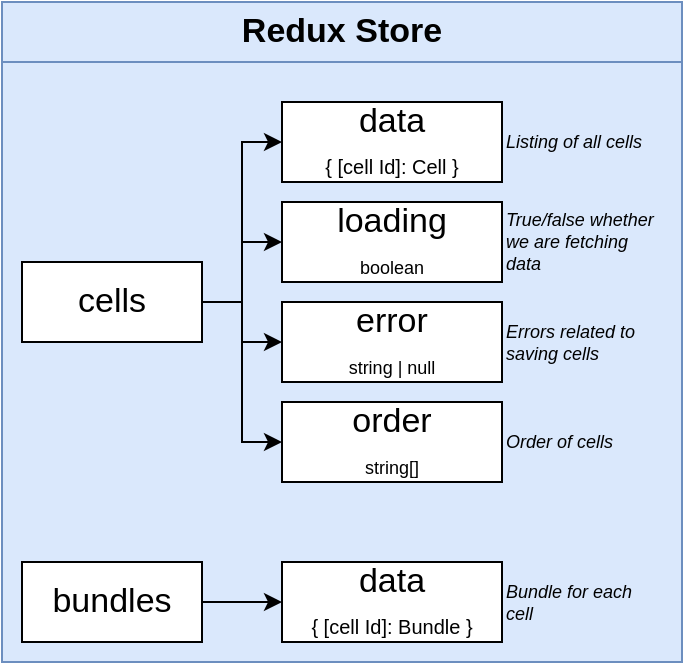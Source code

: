 <mxfile version="13.3.7" type="device" pages="23"><diagram id="oSg810r6l-hkc8YpVpBp" name="01 - current"><mxGraphModel dx="715" dy="441" grid="1" gridSize="10" guides="1" tooltips="1" connect="1" arrows="1" fold="1" page="1" pageScale="1" pageWidth="1920" pageHeight="1200" math="0" shadow="0"><root><mxCell id="0"/><mxCell id="1" parent="0"/><mxCell id="Dn9iahWEq2qkY02GVSlO-1" value="Redux Store" style="rounded=0;whiteSpace=wrap;html=1;fontSize=17;align=center;fontStyle=1;fillColor=#dae8fc;strokeColor=#6c8ebf;" vertex="1" parent="1"><mxGeometry x="840" y="380" width="340" height="30" as="geometry"/></mxCell><mxCell id="Dn9iahWEq2qkY02GVSlO-2" value="" style="rounded=0;whiteSpace=wrap;html=1;fontSize=17;align=center;fontStyle=1;fillColor=#dae8fc;strokeColor=#6c8ebf;" vertex="1" parent="1"><mxGeometry x="840" y="410" width="340" height="300" as="geometry"/></mxCell><mxCell id="Dn9iahWEq2qkY02GVSlO-3" style="edgeStyle=orthogonalEdgeStyle;rounded=0;orthogonalLoop=1;jettySize=auto;html=1;exitX=1;exitY=0.5;exitDx=0;exitDy=0;entryX=0;entryY=0.5;entryDx=0;entryDy=0;strokeWidth=1;fontSize=17;" edge="1" parent="1" source="Dn9iahWEq2qkY02GVSlO-7" target="Dn9iahWEq2qkY02GVSlO-8"><mxGeometry relative="1" as="geometry"/></mxCell><mxCell id="Dn9iahWEq2qkY02GVSlO-4" style="edgeStyle=orthogonalEdgeStyle;rounded=0;orthogonalLoop=1;jettySize=auto;html=1;exitX=1;exitY=0.5;exitDx=0;exitDy=0;strokeWidth=1;fontSize=17;" edge="1" parent="1" source="Dn9iahWEq2qkY02GVSlO-7" target="Dn9iahWEq2qkY02GVSlO-9"><mxGeometry relative="1" as="geometry"/></mxCell><mxCell id="Dn9iahWEq2qkY02GVSlO-5" style="edgeStyle=orthogonalEdgeStyle;rounded=0;orthogonalLoop=1;jettySize=auto;html=1;exitX=1;exitY=0.5;exitDx=0;exitDy=0;entryX=0;entryY=0.5;entryDx=0;entryDy=0;strokeWidth=1;fontSize=17;" edge="1" parent="1" source="Dn9iahWEq2qkY02GVSlO-7" target="Dn9iahWEq2qkY02GVSlO-10"><mxGeometry relative="1" as="geometry"/></mxCell><mxCell id="Dn9iahWEq2qkY02GVSlO-6" style="edgeStyle=orthogonalEdgeStyle;rounded=0;orthogonalLoop=1;jettySize=auto;html=1;exitX=1;exitY=0.5;exitDx=0;exitDy=0;entryX=0;entryY=0.5;entryDx=0;entryDy=0;" edge="1" parent="1" source="Dn9iahWEq2qkY02GVSlO-7" target="Dn9iahWEq2qkY02GVSlO-17"><mxGeometry relative="1" as="geometry"/></mxCell><mxCell id="Dn9iahWEq2qkY02GVSlO-7" value="cells" style="rounded=0;whiteSpace=wrap;html=1;fontSize=17;align=center;" vertex="1" parent="1"><mxGeometry x="850" y="510" width="90" height="40" as="geometry"/></mxCell><mxCell id="Dn9iahWEq2qkY02GVSlO-8" value="data&lt;br&gt;&lt;font size=&quot;1&quot;&gt;{ [cell Id]: Cell }&lt;/font&gt;" style="rounded=0;whiteSpace=wrap;html=1;fontSize=17;align=center;" vertex="1" parent="1"><mxGeometry x="980" y="430" width="110" height="40" as="geometry"/></mxCell><mxCell id="Dn9iahWEq2qkY02GVSlO-9" value="loading&lt;br&gt;&lt;font style=&quot;font-size: 9px&quot;&gt;boolean&lt;/font&gt;" style="rounded=0;whiteSpace=wrap;html=1;fontSize=17;align=center;" vertex="1" parent="1"><mxGeometry x="980" y="480" width="110" height="40" as="geometry"/></mxCell><mxCell id="Dn9iahWEq2qkY02GVSlO-10" value="error&lt;br&gt;&lt;font style=&quot;font-size: 9px&quot;&gt;string | null&lt;/font&gt;" style="rounded=0;whiteSpace=wrap;html=1;fontSize=17;align=center;" vertex="1" parent="1"><mxGeometry x="980" y="530" width="110" height="40" as="geometry"/></mxCell><mxCell id="Dn9iahWEq2qkY02GVSlO-11" value="&lt;i style=&quot;font-size: 9px&quot;&gt;Listing of all cells&lt;/i&gt;" style="text;html=1;strokeColor=none;fillColor=none;align=left;verticalAlign=middle;whiteSpace=wrap;rounded=0;fontSize=9;" vertex="1" parent="1"><mxGeometry x="1090" y="440" width="80" height="20" as="geometry"/></mxCell><mxCell id="Dn9iahWEq2qkY02GVSlO-12" value="&lt;i&gt;True/false whether we are fetching data&lt;/i&gt;" style="text;html=1;strokeColor=none;fillColor=none;align=left;verticalAlign=middle;whiteSpace=wrap;rounded=0;fontSize=9;" vertex="1" parent="1"><mxGeometry x="1090" y="490" width="80" height="20" as="geometry"/></mxCell><mxCell id="Dn9iahWEq2qkY02GVSlO-13" value="&lt;i&gt;Errors related to saving cells&lt;/i&gt;" style="text;html=1;strokeColor=none;fillColor=none;align=left;verticalAlign=middle;whiteSpace=wrap;rounded=0;fontSize=9;" vertex="1" parent="1"><mxGeometry x="1090" y="540" width="80" height="20" as="geometry"/></mxCell><mxCell id="Dn9iahWEq2qkY02GVSlO-17" value="order&lt;br&gt;&lt;font style=&quot;font-size: 9px&quot;&gt;string[]&lt;/font&gt;" style="rounded=0;whiteSpace=wrap;html=1;fontSize=17;align=center;" vertex="1" parent="1"><mxGeometry x="980" y="580" width="110" height="40" as="geometry"/></mxCell><mxCell id="Dn9iahWEq2qkY02GVSlO-18" value="&lt;i&gt;Order of cells&lt;/i&gt;" style="text;html=1;strokeColor=none;fillColor=none;align=left;verticalAlign=middle;whiteSpace=wrap;rounded=0;fontSize=9;" vertex="1" parent="1"><mxGeometry x="1090" y="590" width="80" height="20" as="geometry"/></mxCell><mxCell id="Dn9iahWEq2qkY02GVSlO-19" style="edgeStyle=orthogonalEdgeStyle;rounded=0;orthogonalLoop=1;jettySize=auto;html=1;exitX=1;exitY=0.5;exitDx=0;exitDy=0;" edge="1" parent="1" source="Dn9iahWEq2qkY02GVSlO-20" target="Dn9iahWEq2qkY02GVSlO-21"><mxGeometry relative="1" as="geometry"/></mxCell><mxCell id="Dn9iahWEq2qkY02GVSlO-20" value="bundles" style="rounded=0;whiteSpace=wrap;html=1;fontSize=17;align=center;" vertex="1" parent="1"><mxGeometry x="850" y="660" width="90" height="40" as="geometry"/></mxCell><mxCell id="Dn9iahWEq2qkY02GVSlO-21" value="data&lt;br&gt;&lt;font size=&quot;1&quot;&gt;{ [cell Id]: Bundle }&lt;/font&gt;" style="rounded=0;whiteSpace=wrap;html=1;fontSize=17;align=center;" vertex="1" parent="1"><mxGeometry x="980" y="660" width="110" height="40" as="geometry"/></mxCell><mxCell id="Dn9iahWEq2qkY02GVSlO-22" value="&lt;i&gt;Bundle for each cell&lt;/i&gt;" style="text;html=1;strokeColor=none;fillColor=none;align=left;verticalAlign=middle;whiteSpace=wrap;rounded=0;fontSize=9;" vertex="1" parent="1"><mxGeometry x="1090" y="670" width="80" height="20" as="geometry"/></mxCell></root></mxGraphModel></diagram><diagram name="02 - dervid" id="5DO7ARSaqmZoFLgxhUrJ"><mxGraphModel dx="639" dy="394" grid="1" gridSize="10" guides="1" tooltips="1" connect="1" arrows="1" fold="1" page="1" pageScale="1" pageWidth="1920" pageHeight="1200" math="0" shadow="0"><root><mxCell id="dQstBH1JnZ0vU5rv8xuN-0"/><mxCell id="dQstBH1JnZ0vU5rv8xuN-1" parent="dQstBH1JnZ0vU5rv8xuN-0"/><mxCell id="dQstBH1JnZ0vU5rv8xuN-2" value="Redux Store" style="rounded=0;whiteSpace=wrap;html=1;fontSize=17;align=center;fontStyle=1;fillColor=#dae8fc;strokeColor=#6c8ebf;" vertex="1" parent="dQstBH1JnZ0vU5rv8xuN-1"><mxGeometry x="840" y="380" width="340" height="30" as="geometry"/></mxCell><mxCell id="dQstBH1JnZ0vU5rv8xuN-3" value="" style="rounded=0;whiteSpace=wrap;html=1;fontSize=17;align=center;fontStyle=1;fillColor=#dae8fc;strokeColor=#6c8ebf;" vertex="1" parent="dQstBH1JnZ0vU5rv8xuN-1"><mxGeometry x="840" y="410" width="340" height="300" as="geometry"/></mxCell><mxCell id="dQstBH1JnZ0vU5rv8xuN-4" style="edgeStyle=orthogonalEdgeStyle;rounded=0;orthogonalLoop=1;jettySize=auto;html=1;exitX=1;exitY=0.5;exitDx=0;exitDy=0;entryX=0;entryY=0.5;entryDx=0;entryDy=0;strokeWidth=1;fontSize=17;" edge="1" parent="dQstBH1JnZ0vU5rv8xuN-1" source="dQstBH1JnZ0vU5rv8xuN-8" target="dQstBH1JnZ0vU5rv8xuN-9"><mxGeometry relative="1" as="geometry"/></mxCell><mxCell id="dQstBH1JnZ0vU5rv8xuN-5" style="edgeStyle=orthogonalEdgeStyle;rounded=0;orthogonalLoop=1;jettySize=auto;html=1;exitX=1;exitY=0.5;exitDx=0;exitDy=0;strokeWidth=1;fontSize=17;" edge="1" parent="dQstBH1JnZ0vU5rv8xuN-1" source="dQstBH1JnZ0vU5rv8xuN-8" target="dQstBH1JnZ0vU5rv8xuN-10"><mxGeometry relative="1" as="geometry"/></mxCell><mxCell id="dQstBH1JnZ0vU5rv8xuN-6" style="edgeStyle=orthogonalEdgeStyle;rounded=0;orthogonalLoop=1;jettySize=auto;html=1;exitX=1;exitY=0.5;exitDx=0;exitDy=0;entryX=0;entryY=0.5;entryDx=0;entryDy=0;strokeWidth=1;fontSize=17;" edge="1" parent="dQstBH1JnZ0vU5rv8xuN-1" source="dQstBH1JnZ0vU5rv8xuN-8" target="dQstBH1JnZ0vU5rv8xuN-11"><mxGeometry relative="1" as="geometry"/></mxCell><mxCell id="dQstBH1JnZ0vU5rv8xuN-7" style="edgeStyle=orthogonalEdgeStyle;rounded=0;orthogonalLoop=1;jettySize=auto;html=1;exitX=1;exitY=0.5;exitDx=0;exitDy=0;entryX=0;entryY=0.5;entryDx=0;entryDy=0;" edge="1" parent="dQstBH1JnZ0vU5rv8xuN-1" source="dQstBH1JnZ0vU5rv8xuN-8" target="dQstBH1JnZ0vU5rv8xuN-15"><mxGeometry relative="1" as="geometry"/></mxCell><mxCell id="dQstBH1JnZ0vU5rv8xuN-22" style="edgeStyle=orthogonalEdgeStyle;rounded=0;orthogonalLoop=1;jettySize=auto;html=1;exitX=0;exitY=0.5;exitDx=0;exitDy=0;entryX=0.75;entryY=0;entryDx=0;entryDy=0;fontSize=16;" edge="1" parent="dQstBH1JnZ0vU5rv8xuN-1" source="dQstBH1JnZ0vU5rv8xuN-8" target="dQstBH1JnZ0vU5rv8xuN-21"><mxGeometry relative="1" as="geometry"/></mxCell><mxCell id="dQstBH1JnZ0vU5rv8xuN-8" value="cells" style="rounded=0;whiteSpace=wrap;html=1;fontSize=17;align=center;" vertex="1" parent="dQstBH1JnZ0vU5rv8xuN-1"><mxGeometry x="850" y="510" width="90" height="40" as="geometry"/></mxCell><mxCell id="dQstBH1JnZ0vU5rv8xuN-9" value="data&lt;br&gt;&lt;font size=&quot;1&quot;&gt;{ [cell Id]: Cell }&lt;/font&gt;" style="rounded=0;whiteSpace=wrap;html=1;fontSize=17;align=center;" vertex="1" parent="dQstBH1JnZ0vU5rv8xuN-1"><mxGeometry x="980" y="430" width="110" height="40" as="geometry"/></mxCell><mxCell id="dQstBH1JnZ0vU5rv8xuN-10" value="loading&lt;br&gt;&lt;font style=&quot;font-size: 9px&quot;&gt;boolean&lt;/font&gt;" style="rounded=0;whiteSpace=wrap;html=1;fontSize=17;align=center;" vertex="1" parent="dQstBH1JnZ0vU5rv8xuN-1"><mxGeometry x="980" y="480" width="110" height="40" as="geometry"/></mxCell><mxCell id="dQstBH1JnZ0vU5rv8xuN-11" value="error&lt;br&gt;&lt;font style=&quot;font-size: 9px&quot;&gt;string | null&lt;/font&gt;" style="rounded=0;whiteSpace=wrap;html=1;fontSize=17;align=center;" vertex="1" parent="dQstBH1JnZ0vU5rv8xuN-1"><mxGeometry x="980" y="530" width="110" height="40" as="geometry"/></mxCell><mxCell id="dQstBH1JnZ0vU5rv8xuN-12" value="&lt;i style=&quot;font-size: 9px&quot;&gt;Listing of all cells&lt;/i&gt;" style="text;html=1;strokeColor=none;fillColor=none;align=left;verticalAlign=middle;whiteSpace=wrap;rounded=0;fontSize=9;" vertex="1" parent="dQstBH1JnZ0vU5rv8xuN-1"><mxGeometry x="1090" y="440" width="80" height="20" as="geometry"/></mxCell><mxCell id="dQstBH1JnZ0vU5rv8xuN-13" value="&lt;i&gt;True/false whether we are fetching data&lt;/i&gt;" style="text;html=1;strokeColor=none;fillColor=none;align=left;verticalAlign=middle;whiteSpace=wrap;rounded=0;fontSize=9;" vertex="1" parent="dQstBH1JnZ0vU5rv8xuN-1"><mxGeometry x="1090" y="490" width="80" height="20" as="geometry"/></mxCell><mxCell id="dQstBH1JnZ0vU5rv8xuN-14" value="&lt;i&gt;Errors related to saving cells&lt;/i&gt;" style="text;html=1;strokeColor=none;fillColor=none;align=left;verticalAlign=middle;whiteSpace=wrap;rounded=0;fontSize=9;" vertex="1" parent="dQstBH1JnZ0vU5rv8xuN-1"><mxGeometry x="1090" y="540" width="80" height="20" as="geometry"/></mxCell><mxCell id="dQstBH1JnZ0vU5rv8xuN-15" value="order&lt;br&gt;&lt;font style=&quot;font-size: 9px&quot;&gt;string[]&lt;/font&gt;" style="rounded=0;whiteSpace=wrap;html=1;fontSize=17;align=center;" vertex="1" parent="dQstBH1JnZ0vU5rv8xuN-1"><mxGeometry x="980" y="580" width="110" height="40" as="geometry"/></mxCell><mxCell id="dQstBH1JnZ0vU5rv8xuN-16" value="&lt;i&gt;Order of cells&lt;/i&gt;" style="text;html=1;strokeColor=none;fillColor=none;align=left;verticalAlign=middle;whiteSpace=wrap;rounded=0;fontSize=9;" vertex="1" parent="dQstBH1JnZ0vU5rv8xuN-1"><mxGeometry x="1090" y="590" width="80" height="20" as="geometry"/></mxCell><mxCell id="dQstBH1JnZ0vU5rv8xuN-17" style="edgeStyle=orthogonalEdgeStyle;rounded=0;orthogonalLoop=1;jettySize=auto;html=1;exitX=1;exitY=0.5;exitDx=0;exitDy=0;" edge="1" parent="dQstBH1JnZ0vU5rv8xuN-1" source="dQstBH1JnZ0vU5rv8xuN-18" target="dQstBH1JnZ0vU5rv8xuN-19"><mxGeometry relative="1" as="geometry"/></mxCell><mxCell id="dQstBH1JnZ0vU5rv8xuN-18" value="bundles" style="rounded=0;whiteSpace=wrap;html=1;fontSize=17;align=center;" vertex="1" parent="dQstBH1JnZ0vU5rv8xuN-1"><mxGeometry x="850" y="660" width="90" height="40" as="geometry"/></mxCell><mxCell id="dQstBH1JnZ0vU5rv8xuN-19" value="data&lt;br&gt;&lt;font size=&quot;1&quot;&gt;{ [cell Id]: Bundle }&lt;/font&gt;" style="rounded=0;whiteSpace=wrap;html=1;fontSize=17;align=center;" vertex="1" parent="dQstBH1JnZ0vU5rv8xuN-1"><mxGeometry x="980" y="660" width="110" height="40" as="geometry"/></mxCell><mxCell id="dQstBH1JnZ0vU5rv8xuN-20" value="&lt;i&gt;Bundle for each cell&lt;/i&gt;" style="text;html=1;strokeColor=none;fillColor=none;align=left;verticalAlign=middle;whiteSpace=wrap;rounded=0;fontSize=9;" vertex="1" parent="dQstBH1JnZ0vU5rv8xuN-1"><mxGeometry x="1090" y="670" width="80" height="20" as="geometry"/></mxCell><mxCell id="dQstBH1JnZ0vU5rv8xuN-23" style="edgeStyle=orthogonalEdgeStyle;rounded=0;orthogonalLoop=1;jettySize=auto;html=1;exitX=0.75;exitY=1;exitDx=0;exitDy=0;fontSize=16;" edge="1" parent="dQstBH1JnZ0vU5rv8xuN-1" source="dQstBH1JnZ0vU5rv8xuN-21" target="dQstBH1JnZ0vU5rv8xuN-18"><mxGeometry relative="1" as="geometry"/></mxCell><mxCell id="dQstBH1JnZ0vU5rv8xuN-21" value="Bundle state is &lt;i style=&quot;font-size: 16px;&quot;&gt;technically &lt;/i&gt;derived from cells state!&amp;nbsp;" style="rounded=0;whiteSpace=wrap;html=1;fontSize=16;fillColor=#f8cecc;strokeColor=#b85450;fontStyle=1" vertex="1" parent="dQstBH1JnZ0vU5rv8xuN-1"><mxGeometry x="640" y="570" width="150" height="90" as="geometry"/></mxCell></root></mxGraphModel></diagram><diagram id="5zJZVi9D9w7niAJhYPTq" name="03 - derived"><mxGraphModel dx="501" dy="309" grid="1" gridSize="10" guides="1" tooltips="1" connect="1" arrows="1" fold="1" page="1" pageScale="1" pageWidth="1920" pageHeight="1200" math="0" shadow="0"><root><mxCell id="Q420EHnr9NOISeYjfIIg-0"/><mxCell id="Q420EHnr9NOISeYjfIIg-1" parent="Q420EHnr9NOISeYjfIIg-0"/><mxCell id="UlwGRK2MCh-FVtrmi4Nh-0" value="Redux Store" style="rounded=0;whiteSpace=wrap;html=1;fontSize=17;align=center;fontStyle=1;fillColor=#dae8fc;strokeColor=#6c8ebf;" vertex="1" parent="Q420EHnr9NOISeYjfIIg-1"><mxGeometry x="820" y="380" width="320" height="30" as="geometry"/></mxCell><mxCell id="UlwGRK2MCh-FVtrmi4Nh-1" value="" style="rounded=0;whiteSpace=wrap;html=1;fontSize=17;align=center;fontStyle=1;fillColor=#dae8fc;strokeColor=#6c8ebf;" vertex="1" parent="Q420EHnr9NOISeYjfIIg-1"><mxGeometry x="820" y="410" width="320" height="140" as="geometry"/></mxCell><mxCell id="UlwGRK2MCh-FVtrmi4Nh-20" style="edgeStyle=orthogonalEdgeStyle;rounded=0;orthogonalLoop=1;jettySize=auto;html=1;exitX=1;exitY=0.5;exitDx=0;exitDy=0;fontSize=16;" edge="1" parent="Q420EHnr9NOISeYjfIIg-1" source="UlwGRK2MCh-FVtrmi4Nh-6" target="UlwGRK2MCh-FVtrmi4Nh-19"><mxGeometry relative="1" as="geometry"/></mxCell><mxCell id="e-p5k4gZB8DPC8UHnzKD-0" style="edgeStyle=orthogonalEdgeStyle;rounded=0;orthogonalLoop=1;jettySize=auto;html=1;exitX=0;exitY=0.5;exitDx=0;exitDy=0;entryX=0;entryY=0.5;entryDx=0;entryDy=0;fontSize=14;" edge="1" parent="Q420EHnr9NOISeYjfIIg-1" source="UlwGRK2MCh-FVtrmi4Nh-6" target="UlwGRK2MCh-FVtrmi4Nh-24"><mxGeometry relative="1" as="geometry"><Array as="points"><mxPoint x="780" y="450"/><mxPoint x="780" y="510"/></Array></mxGeometry></mxCell><mxCell id="UlwGRK2MCh-FVtrmi4Nh-6" value="todos" style="rounded=0;whiteSpace=wrap;html=1;fontSize=17;align=center;" vertex="1" parent="Q420EHnr9NOISeYjfIIg-1"><mxGeometry x="830" y="430" width="95" height="40" as="geometry"/></mxCell><mxCell id="UlwGRK2MCh-FVtrmi4Nh-19" value="'trash'" style="rounded=0;whiteSpace=wrap;html=1;fontSize=14;align=center;" vertex="1" parent="Q420EHnr9NOISeYjfIIg-1"><mxGeometry x="945" y="430" width="60" height="40" as="geometry"/></mxCell><mxCell id="UlwGRK2MCh-FVtrmi4Nh-21" value="'dishes'" style="rounded=0;whiteSpace=wrap;html=1;fontSize=14;align=center;" vertex="1" parent="Q420EHnr9NOISeYjfIIg-1"><mxGeometry x="1005" y="430" width="60" height="40" as="geometry"/></mxCell><mxCell id="UlwGRK2MCh-FVtrmi4Nh-22" value="'walk'" style="rounded=0;whiteSpace=wrap;html=1;fontSize=14;align=center;" vertex="1" parent="Q420EHnr9NOISeYjfIIg-1"><mxGeometry x="1065" y="430" width="60" height="40" as="geometry"/></mxCell><mxCell id="UlwGRK2MCh-FVtrmi4Nh-23" style="edgeStyle=orthogonalEdgeStyle;rounded=0;orthogonalLoop=1;jettySize=auto;html=1;exitX=1;exitY=0.5;exitDx=0;exitDy=0;fontSize=16;" edge="1" parent="Q420EHnr9NOISeYjfIIg-1" source="UlwGRK2MCh-FVtrmi4Nh-24" target="UlwGRK2MCh-FVtrmi4Nh-25"><mxGeometry relative="1" as="geometry"/></mxCell><mxCell id="UlwGRK2MCh-FVtrmi4Nh-24" value="todoCount" style="rounded=0;whiteSpace=wrap;html=1;fontSize=17;align=center;" vertex="1" parent="Q420EHnr9NOISeYjfIIg-1"><mxGeometry x="830" y="490" width="95" height="40" as="geometry"/></mxCell><mxCell id="UlwGRK2MCh-FVtrmi4Nh-25" value="3" style="rounded=0;whiteSpace=wrap;html=1;fontSize=14;align=center;" vertex="1" parent="Q420EHnr9NOISeYjfIIg-1"><mxGeometry x="945" y="490" width="60" height="40" as="geometry"/></mxCell><mxCell id="UlwGRK2MCh-FVtrmi4Nh-29" value="&lt;i&gt;todoCount is derived state - its value depends entirely on another value stored in state and nothing else&lt;/i&gt;" style="text;html=1;strokeColor=none;fillColor=none;align=center;verticalAlign=middle;whiteSpace=wrap;rounded=0;fontSize=14;" vertex="1" parent="Q420EHnr9NOISeYjfIIg-1"><mxGeometry x="855" y="550" width="250" height="60" as="geometry"/></mxCell></root></mxGraphModel></diagram><diagram id="5ZgWEo-gVeddbI7TwtYt" name="02 - selector"><mxGraphModel dx="601" dy="370" grid="1" gridSize="10" guides="1" tooltips="1" connect="1" arrows="1" fold="1" page="1" pageScale="1" pageWidth="1920" pageHeight="1200" math="0" shadow="0"><root><mxCell id="5jpvUxf6gNlcb1PejW36-0"/><mxCell id="5jpvUxf6gNlcb1PejW36-1" parent="5jpvUxf6gNlcb1PejW36-0"/><mxCell id="BgxMGj9xIVVRqEmQSawq-0" value="Redux Store" style="rounded=0;whiteSpace=wrap;html=1;fontSize=17;align=center;fontStyle=1;fillColor=#dae8fc;strokeColor=#6c8ebf;" vertex="1" parent="5jpvUxf6gNlcb1PejW36-1"><mxGeometry x="540" y="220" width="220" height="30" as="geometry"/></mxCell><mxCell id="BgxMGj9xIVVRqEmQSawq-21" style="edgeStyle=orthogonalEdgeStyle;rounded=0;orthogonalLoop=1;jettySize=auto;html=1;exitX=1;exitY=0.5;exitDx=0;exitDy=0;" edge="1" parent="5jpvUxf6gNlcb1PejW36-1" source="BgxMGj9xIVVRqEmQSawq-1" target="BgxMGj9xIVVRqEmQSawq-20"><mxGeometry relative="1" as="geometry"/></mxCell><mxCell id="BgxMGj9xIVVRqEmQSawq-1" value="" style="rounded=0;whiteSpace=wrap;html=1;fontSize=17;align=center;fontStyle=1;fillColor=#dae8fc;strokeColor=#6c8ebf;" vertex="1" parent="5jpvUxf6gNlcb1PejW36-1"><mxGeometry x="540" y="250" width="220" height="220" as="geometry"/></mxCell><mxCell id="BgxMGj9xIVVRqEmQSawq-2" style="edgeStyle=orthogonalEdgeStyle;rounded=0;orthogonalLoop=1;jettySize=auto;html=1;exitX=1;exitY=0.5;exitDx=0;exitDy=0;entryX=0;entryY=0.5;entryDx=0;entryDy=0;strokeWidth=1;fontSize=17;" edge="1" parent="5jpvUxf6gNlcb1PejW36-1" source="BgxMGj9xIVVRqEmQSawq-6" target="BgxMGj9xIVVRqEmQSawq-7"><mxGeometry relative="1" as="geometry"/></mxCell><mxCell id="BgxMGj9xIVVRqEmQSawq-3" style="edgeStyle=orthogonalEdgeStyle;rounded=0;orthogonalLoop=1;jettySize=auto;html=1;exitX=1;exitY=0.5;exitDx=0;exitDy=0;strokeWidth=1;fontSize=17;" edge="1" parent="5jpvUxf6gNlcb1PejW36-1" source="BgxMGj9xIVVRqEmQSawq-6" target="BgxMGj9xIVVRqEmQSawq-8"><mxGeometry relative="1" as="geometry"/></mxCell><mxCell id="BgxMGj9xIVVRqEmQSawq-4" style="edgeStyle=orthogonalEdgeStyle;rounded=0;orthogonalLoop=1;jettySize=auto;html=1;exitX=1;exitY=0.5;exitDx=0;exitDy=0;entryX=0;entryY=0.5;entryDx=0;entryDy=0;strokeWidth=1;fontSize=17;" edge="1" parent="5jpvUxf6gNlcb1PejW36-1" source="BgxMGj9xIVVRqEmQSawq-6" target="BgxMGj9xIVVRqEmQSawq-9"><mxGeometry relative="1" as="geometry"/></mxCell><mxCell id="BgxMGj9xIVVRqEmQSawq-5" style="edgeStyle=orthogonalEdgeStyle;rounded=0;orthogonalLoop=1;jettySize=auto;html=1;exitX=1;exitY=0.5;exitDx=0;exitDy=0;entryX=0;entryY=0.5;entryDx=0;entryDy=0;" edge="1" parent="5jpvUxf6gNlcb1PejW36-1" source="BgxMGj9xIVVRqEmQSawq-6" target="BgxMGj9xIVVRqEmQSawq-13"><mxGeometry relative="1" as="geometry"/></mxCell><mxCell id="BgxMGj9xIVVRqEmQSawq-6" value="cells" style="rounded=0;whiteSpace=wrap;html=1;fontSize=17;align=center;" vertex="1" parent="5jpvUxf6gNlcb1PejW36-1"><mxGeometry x="550" y="350" width="50" height="40" as="geometry"/></mxCell><mxCell id="BgxMGj9xIVVRqEmQSawq-7" value="data&lt;br&gt;&lt;font size=&quot;1&quot;&gt;{ [cell Id]: Cell }&lt;/font&gt;" style="rounded=0;whiteSpace=wrap;html=1;fontSize=17;align=center;" vertex="1" parent="5jpvUxf6gNlcb1PejW36-1"><mxGeometry x="640" y="270" width="110" height="40" as="geometry"/></mxCell><mxCell id="BgxMGj9xIVVRqEmQSawq-8" value="loading&lt;br&gt;&lt;font style=&quot;font-size: 9px&quot;&gt;boolean&lt;/font&gt;" style="rounded=0;whiteSpace=wrap;html=1;fontSize=17;align=center;" vertex="1" parent="5jpvUxf6gNlcb1PejW36-1"><mxGeometry x="640" y="320" width="110" height="40" as="geometry"/></mxCell><mxCell id="BgxMGj9xIVVRqEmQSawq-9" value="error&lt;br&gt;&lt;font style=&quot;font-size: 9px&quot;&gt;string | null&lt;/font&gt;" style="rounded=0;whiteSpace=wrap;html=1;fontSize=17;align=center;" vertex="1" parent="5jpvUxf6gNlcb1PejW36-1"><mxGeometry x="640" y="370" width="110" height="40" as="geometry"/></mxCell><mxCell id="BgxMGj9xIVVRqEmQSawq-13" value="order&lt;br&gt;&lt;font style=&quot;font-size: 9px&quot;&gt;string[]&lt;/font&gt;" style="rounded=0;whiteSpace=wrap;html=1;fontSize=17;align=center;" vertex="1" parent="5jpvUxf6gNlcb1PejW36-1"><mxGeometry x="640" y="420" width="110" height="40" as="geometry"/></mxCell><mxCell id="BgxMGj9xIVVRqEmQSawq-19" value="Bundle Selector" style="rounded=0;whiteSpace=wrap;html=1;fontSize=17;align=center;fontStyle=1;fillColor=#d5e8d4;strokeColor=#82b366;" vertex="1" parent="5jpvUxf6gNlcb1PejW36-1"><mxGeometry x="840" y="265" width="110" height="50" as="geometry"/></mxCell><mxCell id="BgxMGj9xIVVRqEmQSawq-26" style="edgeStyle=orthogonalEdgeStyle;rounded=0;orthogonalLoop=1;jettySize=auto;html=1;exitX=0.25;exitY=1;exitDx=0;exitDy=0;entryX=0.25;entryY=0;entryDx=0;entryDy=0;" edge="1" parent="5jpvUxf6gNlcb1PejW36-1" source="BgxMGj9xIVVRqEmQSawq-20" target="BgxMGj9xIVVRqEmQSawq-24"><mxGeometry relative="1" as="geometry"/></mxCell><mxCell id="BgxMGj9xIVVRqEmQSawq-32" style="edgeStyle=orthogonalEdgeStyle;rounded=0;orthogonalLoop=1;jettySize=auto;html=1;exitX=1;exitY=0.5;exitDx=0;exitDy=0;fontSize=9;" edge="1" parent="5jpvUxf6gNlcb1PejW36-1" source="BgxMGj9xIVVRqEmQSawq-20" target="BgxMGj9xIVVRqEmQSawq-31"><mxGeometry relative="1" as="geometry"/></mxCell><mxCell id="BgxMGj9xIVVRqEmQSawq-20" value="&lt;i style=&quot;font-size: 9px;&quot;&gt;logic to bundle code&lt;/i&gt;" style="rounded=0;whiteSpace=wrap;html=1;fontSize=9;align=center;fontStyle=0;fillColor=#d5e8d4;strokeColor=#82b366;" vertex="1" parent="5jpvUxf6gNlcb1PejW36-1"><mxGeometry x="840" y="315" width="110" height="90" as="geometry"/></mxCell><mxCell id="BgxMGj9xIVVRqEmQSawq-22" value="content" style="rounded=0;whiteSpace=wrap;html=1;fillColor=#f8cecc;strokeColor=#b85450;" vertex="1" parent="5jpvUxf6gNlcb1PejW36-1"><mxGeometry x="770" y="330" width="50" height="30" as="geometry"/></mxCell><mxCell id="BgxMGj9xIVVRqEmQSawq-28" style="edgeStyle=orthogonalEdgeStyle;rounded=0;orthogonalLoop=1;jettySize=auto;html=1;exitX=0.75;exitY=0;exitDx=0;exitDy=0;entryX=0.75;entryY=1;entryDx=0;entryDy=0;" edge="1" parent="5jpvUxf6gNlcb1PejW36-1" source="BgxMGj9xIVVRqEmQSawq-24" target="BgxMGj9xIVVRqEmQSawq-20"><mxGeometry relative="1" as="geometry"/></mxCell><mxCell id="BgxMGj9xIVVRqEmQSawq-24" value="ESBuild&lt;br&gt;Bundler" style="rounded=0;whiteSpace=wrap;html=1;fontSize=17;align=center;fontStyle=1;fillColor=#d5e8d4;strokeColor=#82b366;" vertex="1" parent="5jpvUxf6gNlcb1PejW36-1"><mxGeometry x="840" y="470" width="110" height="50" as="geometry"/></mxCell><mxCell id="BgxMGj9xIVVRqEmQSawq-27" value="content" style="rounded=0;whiteSpace=wrap;html=1;fillColor=#f8cecc;strokeColor=#b85450;" vertex="1" parent="5jpvUxf6gNlcb1PejW36-1"><mxGeometry x="818" y="433" width="50" height="19" as="geometry"/></mxCell><mxCell id="BgxMGj9xIVVRqEmQSawq-29" value="bundle" style="rounded=0;whiteSpace=wrap;html=1;fillColor=#e1d5e7;strokeColor=#9673a6;" vertex="1" parent="5jpvUxf6gNlcb1PejW36-1"><mxGeometry x="923" y="434" width="50" height="19" as="geometry"/></mxCell><mxCell id="BgxMGj9xIVVRqEmQSawq-31" value="Preview Component" style="rounded=0;whiteSpace=wrap;html=1;fontSize=17;align=center;fontStyle=1;fillColor=#dae8fc;strokeColor=#6c8ebf;" vertex="1" parent="5jpvUxf6gNlcb1PejW36-1"><mxGeometry x="1030" y="325" width="130" height="70" as="geometry"/></mxCell><mxCell id="dgTnTccxIGQPz-yx49qM-0" value="bundle" style="rounded=0;whiteSpace=wrap;html=1;fillColor=#e1d5e7;strokeColor=#9673a6;" vertex="1" parent="5jpvUxf6gNlcb1PejW36-1"><mxGeometry x="960" y="341" width="50" height="19" as="geometry"/></mxCell></root></mxGraphModel></diagram><diagram id="kNVmDmjTZbuIkQLoUfdK" name="06 - term"><mxGraphModel dx="601" dy="370" grid="1" gridSize="10" guides="1" tooltips="1" connect="1" arrows="1" fold="1" page="1" pageScale="1" pageWidth="1920" pageHeight="1200" math="0" shadow="0"><root><mxCell id="le3bkRegcQ4ey-9POcYP-0"/><mxCell id="le3bkRegcQ4ey-9POcYP-1" parent="le3bkRegcQ4ey-9POcYP-0"/><mxCell id="le3bkRegcQ4ey-9POcYP-2" value="Redux Store" style="rounded=0;whiteSpace=wrap;html=1;fontSize=17;align=center;fontStyle=1;fillColor=#dae8fc;strokeColor=#6c8ebf;" vertex="1" parent="le3bkRegcQ4ey-9POcYP-1"><mxGeometry x="840" y="470" width="340" height="30" as="geometry"/></mxCell><mxCell id="le3bkRegcQ4ey-9POcYP-3" value="" style="rounded=0;whiteSpace=wrap;html=1;fontSize=17;align=center;fontStyle=1;fillColor=#dae8fc;strokeColor=#6c8ebf;" vertex="1" parent="le3bkRegcQ4ey-9POcYP-1"><mxGeometry x="840" y="500" width="340" height="210" as="geometry"/></mxCell><mxCell id="le3bkRegcQ4ey-9POcYP-4" style="edgeStyle=orthogonalEdgeStyle;rounded=0;orthogonalLoop=1;jettySize=auto;html=1;exitX=1;exitY=0.5;exitDx=0;exitDy=0;entryX=0;entryY=0.5;entryDx=0;entryDy=0;strokeWidth=1;fontSize=17;" edge="1" parent="le3bkRegcQ4ey-9POcYP-1" source="le3bkRegcQ4ey-9POcYP-5" target="le3bkRegcQ4ey-9POcYP-6"><mxGeometry relative="1" as="geometry"/></mxCell><mxCell id="le3bkRegcQ4ey-9POcYP-5" value="searchTerm" style="rounded=0;whiteSpace=wrap;html=1;fontSize=17;align=center;" vertex="1" parent="le3bkRegcQ4ey-9POcYP-1"><mxGeometry x="850" y="510" width="110" height="40" as="geometry"/></mxCell><mxCell id="le3bkRegcQ4ey-9POcYP-6" value="'cars'" style="rounded=0;whiteSpace=wrap;html=1;fontSize=17;align=center;" vertex="1" parent="le3bkRegcQ4ey-9POcYP-1"><mxGeometry x="990" y="510" width="110" height="40" as="geometry"/></mxCell><mxCell id="le3bkRegcQ4ey-9POcYP-7" style="edgeStyle=orthogonalEdgeStyle;rounded=0;orthogonalLoop=1;jettySize=auto;html=1;exitX=1;exitY=0.5;exitDx=0;exitDy=0;" edge="1" parent="le3bkRegcQ4ey-9POcYP-1" source="le3bkRegcQ4ey-9POcYP-8" target="le3bkRegcQ4ey-9POcYP-9"><mxGeometry relative="1" as="geometry"/></mxCell><mxCell id="le3bkRegcQ4ey-9POcYP-8" value="photos" style="rounded=0;whiteSpace=wrap;html=1;fontSize=17;align=center;" vertex="1" parent="le3bkRegcQ4ey-9POcYP-1"><mxGeometry x="850" y="660" width="110" height="40" as="geometry"/></mxCell><mxCell id="le3bkRegcQ4ey-9POcYP-9" value="'car.jpg'" style="rounded=0;whiteSpace=wrap;html=1;fontSize=17;align=center;" vertex="1" parent="le3bkRegcQ4ey-9POcYP-1"><mxGeometry x="990" y="660" width="90" height="40" as="geometry"/></mxCell><mxCell id="le3bkRegcQ4ey-9POcYP-10" value="'car.jpg'" style="rounded=0;whiteSpace=wrap;html=1;fontSize=17;align=center;" vertex="1" parent="le3bkRegcQ4ey-9POcYP-1"><mxGeometry x="1080" y="660" width="90" height="40" as="geometry"/></mxCell><mxCell id="-GuCdzasq8DneyNQ2tCV-1" style="edgeStyle=orthogonalEdgeStyle;rounded=0;orthogonalLoop=1;jettySize=auto;html=1;exitX=1;exitY=0.5;exitDx=0;exitDy=0;fontSize=14;" edge="1" parent="le3bkRegcQ4ey-9POcYP-1" source="-GuCdzasq8DneyNQ2tCV-0" target="le3bkRegcQ4ey-9POcYP-5"><mxGeometry relative="1" as="geometry"/></mxCell><mxCell id="-GuCdzasq8DneyNQ2tCV-3" style="edgeStyle=orthogonalEdgeStyle;rounded=0;orthogonalLoop=1;jettySize=auto;html=1;exitX=0.5;exitY=1;exitDx=0;exitDy=0;fontSize=14;" edge="1" parent="le3bkRegcQ4ey-9POcYP-1" source="-GuCdzasq8DneyNQ2tCV-0" target="-GuCdzasq8DneyNQ2tCV-2"><mxGeometry relative="1" as="geometry"/></mxCell><mxCell id="-GuCdzasq8DneyNQ2tCV-0" value="User types in search term" style="rounded=0;whiteSpace=wrap;html=1;fontSize=13;fillColor=#f8cecc;strokeColor=#b85450;fontStyle=1" vertex="1" parent="le3bkRegcQ4ey-9POcYP-1"><mxGeometry x="640" y="507.5" width="150" height="45" as="geometry"/></mxCell><mxCell id="-GuCdzasq8DneyNQ2tCV-5" style="edgeStyle=orthogonalEdgeStyle;rounded=0;orthogonalLoop=1;jettySize=auto;html=1;exitX=0.5;exitY=1;exitDx=0;exitDy=0;fontSize=14;" edge="1" parent="le3bkRegcQ4ey-9POcYP-1" source="-GuCdzasq8DneyNQ2tCV-2" target="-GuCdzasq8DneyNQ2tCV-4"><mxGeometry relative="1" as="geometry"/></mxCell><mxCell id="-GuCdzasq8DneyNQ2tCV-2" value="User clicks 'search' button" style="rounded=0;whiteSpace=wrap;html=1;fontSize=13;fillColor=#f8cecc;strokeColor=#b85450;fontStyle=1" vertex="1" parent="le3bkRegcQ4ey-9POcYP-1"><mxGeometry x="640" y="582.5" width="150" height="45" as="geometry"/></mxCell><mxCell id="-GuCdzasq8DneyNQ2tCV-6" style="edgeStyle=orthogonalEdgeStyle;rounded=0;orthogonalLoop=1;jettySize=auto;html=1;exitX=1;exitY=0.5;exitDx=0;exitDy=0;fontSize=13;" edge="1" parent="le3bkRegcQ4ey-9POcYP-1" source="-GuCdzasq8DneyNQ2tCV-4" target="le3bkRegcQ4ey-9POcYP-8"><mxGeometry relative="1" as="geometry"/></mxCell><mxCell id="-GuCdzasq8DneyNQ2tCV-4" value="We make request to outside API to get a list of photos" style="rounded=0;whiteSpace=wrap;html=1;fontSize=13;fillColor=#f8cecc;strokeColor=#b85450;fontStyle=1" vertex="1" parent="le3bkRegcQ4ey-9POcYP-1"><mxGeometry x="640" y="657.5" width="150" height="45" as="geometry"/></mxCell></root></mxGraphModel></diagram><diagram id="i43IhgutNmG0S1N9_L9p" name="05 - photos"><mxGraphModel dx="653" dy="403" grid="1" gridSize="10" guides="1" tooltips="1" connect="1" arrows="1" fold="1" page="1" pageScale="1" pageWidth="1920" pageHeight="1200" math="0" shadow="0"><root><mxCell id="uXS1CQ8ajW-FHjwC9xn8-0"/><mxCell id="uXS1CQ8ajW-FHjwC9xn8-1" parent="uXS1CQ8ajW-FHjwC9xn8-0"/><mxCell id="uXS1CQ8ajW-FHjwC9xn8-2" value="Redux Store" style="rounded=0;whiteSpace=wrap;html=1;fontSize=17;align=center;fontStyle=1;fillColor=#dae8fc;strokeColor=#6c8ebf;" vertex="1" parent="uXS1CQ8ajW-FHjwC9xn8-1"><mxGeometry x="840" y="470" width="340" height="30" as="geometry"/></mxCell><mxCell id="uXS1CQ8ajW-FHjwC9xn8-3" value="" style="rounded=0;whiteSpace=wrap;html=1;fontSize=17;align=center;fontStyle=1;fillColor=#dae8fc;strokeColor=#6c8ebf;" vertex="1" parent="uXS1CQ8ajW-FHjwC9xn8-1"><mxGeometry x="840" y="500" width="340" height="210" as="geometry"/></mxCell><mxCell id="uXS1CQ8ajW-FHjwC9xn8-4" style="edgeStyle=orthogonalEdgeStyle;rounded=0;orthogonalLoop=1;jettySize=auto;html=1;exitX=1;exitY=0.5;exitDx=0;exitDy=0;entryX=0;entryY=0.5;entryDx=0;entryDy=0;strokeWidth=1;fontSize=17;" edge="1" parent="uXS1CQ8ajW-FHjwC9xn8-1" source="uXS1CQ8ajW-FHjwC9xn8-9" target="uXS1CQ8ajW-FHjwC9xn8-10"><mxGeometry relative="1" as="geometry"/></mxCell><mxCell id="uXS1CQ8ajW-FHjwC9xn8-8" style="edgeStyle=orthogonalEdgeStyle;rounded=0;orthogonalLoop=1;jettySize=auto;html=1;exitX=0;exitY=0.5;exitDx=0;exitDy=0;entryX=0.75;entryY=0;entryDx=0;entryDy=0;fontSize=16;" edge="1" parent="uXS1CQ8ajW-FHjwC9xn8-1" source="uXS1CQ8ajW-FHjwC9xn8-9" target="uXS1CQ8ajW-FHjwC9xn8-23"><mxGeometry relative="1" as="geometry"/></mxCell><mxCell id="uXS1CQ8ajW-FHjwC9xn8-9" value="searchTerm" style="rounded=0;whiteSpace=wrap;html=1;fontSize=17;align=center;" vertex="1" parent="uXS1CQ8ajW-FHjwC9xn8-1"><mxGeometry x="850" y="510" width="110" height="40" as="geometry"/></mxCell><mxCell id="uXS1CQ8ajW-FHjwC9xn8-10" value="'cars'" style="rounded=0;whiteSpace=wrap;html=1;fontSize=17;align=center;" vertex="1" parent="uXS1CQ8ajW-FHjwC9xn8-1"><mxGeometry x="990" y="510" width="110" height="40" as="geometry"/></mxCell><mxCell id="uXS1CQ8ajW-FHjwC9xn8-18" style="edgeStyle=orthogonalEdgeStyle;rounded=0;orthogonalLoop=1;jettySize=auto;html=1;exitX=1;exitY=0.5;exitDx=0;exitDy=0;" edge="1" parent="uXS1CQ8ajW-FHjwC9xn8-1" source="uXS1CQ8ajW-FHjwC9xn8-19" target="uXS1CQ8ajW-FHjwC9xn8-20"><mxGeometry relative="1" as="geometry"/></mxCell><mxCell id="uXS1CQ8ajW-FHjwC9xn8-19" value="photos" style="rounded=0;whiteSpace=wrap;html=1;fontSize=17;align=center;" vertex="1" parent="uXS1CQ8ajW-FHjwC9xn8-1"><mxGeometry x="850" y="660" width="110" height="40" as="geometry"/></mxCell><mxCell id="uXS1CQ8ajW-FHjwC9xn8-20" value="'car.jpg'" style="rounded=0;whiteSpace=wrap;html=1;fontSize=17;align=center;" vertex="1" parent="uXS1CQ8ajW-FHjwC9xn8-1"><mxGeometry x="990" y="660" width="90" height="40" as="geometry"/></mxCell><mxCell id="uXS1CQ8ajW-FHjwC9xn8-22" style="edgeStyle=orthogonalEdgeStyle;rounded=0;orthogonalLoop=1;jettySize=auto;html=1;exitX=0.75;exitY=1;exitDx=0;exitDy=0;fontSize=16;" edge="1" parent="uXS1CQ8ajW-FHjwC9xn8-1" source="uXS1CQ8ajW-FHjwC9xn8-23" target="uXS1CQ8ajW-FHjwC9xn8-19"><mxGeometry relative="1" as="geometry"/></mxCell><mxCell id="uXS1CQ8ajW-FHjwC9xn8-23" value="Photos state is derived &lt;i&gt;kind of &lt;/i&gt;(?) from searchTerm" style="rounded=0;whiteSpace=wrap;html=1;fontSize=16;fillColor=#f8cecc;strokeColor=#b85450;fontStyle=1" vertex="1" parent="uXS1CQ8ajW-FHjwC9xn8-1"><mxGeometry x="640" y="570" width="150" height="90" as="geometry"/></mxCell><mxCell id="uXS1CQ8ajW-FHjwC9xn8-24" value="'car.jpg'" style="rounded=0;whiteSpace=wrap;html=1;fontSize=17;align=center;" vertex="1" parent="uXS1CQ8ajW-FHjwC9xn8-1"><mxGeometry x="1080" y="660" width="90" height="40" as="geometry"/></mxCell></root></mxGraphModel></diagram><diagram id="NHYg1g6-2HCPIWYKr-rv" name="07 - design"><mxGraphModel dx="601" dy="370" grid="1" gridSize="10" guides="1" tooltips="1" connect="1" arrows="1" fold="1" page="1" pageScale="1" pageWidth="1920" pageHeight="1200" math="0" shadow="0"><root><mxCell id="8gPQQ8nFtzQm0vYrRcNO-0"/><mxCell id="8gPQQ8nFtzQm0vYrRcNO-1" parent="8gPQQ8nFtzQm0vYrRcNO-0"/><mxCell id="P5LD2VmatOIJxGWgNb_w-0" value="Redux Store" style="rounded=0;whiteSpace=wrap;html=1;fontSize=17;align=center;fontStyle=1;fillColor=#dae8fc;strokeColor=#6c8ebf;" vertex="1" parent="8gPQQ8nFtzQm0vYrRcNO-1"><mxGeometry x="590" y="310" width="280" height="30" as="geometry"/></mxCell><mxCell id="P5LD2VmatOIJxGWgNb_w-1" value="" style="rounded=0;whiteSpace=wrap;html=1;fontSize=17;align=center;fontStyle=1;fillColor=#dae8fc;strokeColor=#6c8ebf;" vertex="1" parent="8gPQQ8nFtzQm0vYrRcNO-1"><mxGeometry x="590" y="340" width="280" height="150" as="geometry"/></mxCell><mxCell id="P5LD2VmatOIJxGWgNb_w-2" style="edgeStyle=orthogonalEdgeStyle;rounded=0;orthogonalLoop=1;jettySize=auto;html=1;exitX=1;exitY=0.5;exitDx=0;exitDy=0;entryX=0;entryY=0.5;entryDx=0;entryDy=0;strokeWidth=1;fontSize=17;" edge="1" parent="8gPQQ8nFtzQm0vYrRcNO-1" source="P5LD2VmatOIJxGWgNb_w-6" target="P5LD2VmatOIJxGWgNb_w-7"><mxGeometry relative="1" as="geometry"/></mxCell><mxCell id="P5LD2VmatOIJxGWgNb_w-6" value="cells" style="rounded=0;whiteSpace=wrap;html=1;fontSize=13;align=center;" vertex="1" parent="8gPQQ8nFtzQm0vYrRcNO-1"><mxGeometry x="600" y="360" width="50" height="40" as="geometry"/></mxCell><mxCell id="P5LD2VmatOIJxGWgNb_w-7" value="{ 'aaa': {&amp;nbsp; content: 'const a = 1;'&amp;nbsp; }" style="rounded=0;whiteSpace=wrap;html=1;fontSize=12;align=center;" vertex="1" parent="8gPQQ8nFtzQm0vYrRcNO-1"><mxGeometry x="670" y="360" width="190" height="40" as="geometry"/></mxCell><mxCell id="P5LD2VmatOIJxGWgNb_w-15" style="edgeStyle=orthogonalEdgeStyle;rounded=0;orthogonalLoop=1;jettySize=auto;html=1;exitX=1;exitY=0.5;exitDx=0;exitDy=0;" edge="1" parent="8gPQQ8nFtzQm0vYrRcNO-1" source="P5LD2VmatOIJxGWgNb_w-16" target="P5LD2VmatOIJxGWgNb_w-17"><mxGeometry relative="1" as="geometry"/></mxCell><mxCell id="P5LD2VmatOIJxGWgNb_w-16" value="bundles" style="rounded=0;whiteSpace=wrap;html=1;fontSize=13;align=center;" vertex="1" parent="8gPQQ8nFtzQm0vYrRcNO-1"><mxGeometry x="600" y="430" width="50" height="40" as="geometry"/></mxCell><mxCell id="P5LD2VmatOIJxGWgNb_w-17" value="{ 'aaa': '' }" style="rounded=0;whiteSpace=wrap;html=1;fontSize=12;align=center;" vertex="1" parent="8gPQQ8nFtzQm0vYrRcNO-1"><mxGeometry x="670" y="430" width="190" height="40" as="geometry"/></mxCell><mxCell id="P5LD2VmatOIJxGWgNb_w-23" style="edgeStyle=orthogonalEdgeStyle;rounded=0;orthogonalLoop=1;jettySize=auto;html=1;exitX=0.5;exitY=1;exitDx=0;exitDy=0;fontSize=12;" edge="1" parent="8gPQQ8nFtzQm0vYrRcNO-1" source="P5LD2VmatOIJxGWgNb_w-19" target="P5LD2VmatOIJxGWgNb_w-20"><mxGeometry relative="1" as="geometry"/></mxCell><mxCell id="P5LD2VmatOIJxGWgNb_w-19" value="User types in code editor" style="rounded=0;whiteSpace=wrap;html=1;fontSize=12;fillColor=#d5e8d4;strokeColor=#82b366;" vertex="1" parent="8gPQQ8nFtzQm0vYrRcNO-1"><mxGeometry x="930" y="250" width="150" height="40" as="geometry"/></mxCell><mxCell id="P5LD2VmatOIJxGWgNb_w-24" style="edgeStyle=orthogonalEdgeStyle;rounded=0;orthogonalLoop=1;jettySize=auto;html=1;exitX=0.5;exitY=1;exitDx=0;exitDy=0;entryX=0.5;entryY=0;entryDx=0;entryDy=0;fontSize=12;" edge="1" parent="8gPQQ8nFtzQm0vYrRcNO-1" source="P5LD2VmatOIJxGWgNb_w-20" target="P5LD2VmatOIJxGWgNb_w-21"><mxGeometry relative="1" as="geometry"/></mxCell><mxCell id="P5LD2VmatOIJxGWgNb_w-20" value="We dispatch 'updateCell' action" style="rounded=0;whiteSpace=wrap;html=1;fontSize=12;fillColor=#d5e8d4;strokeColor=#82b366;" vertex="1" parent="8gPQQ8nFtzQm0vYrRcNO-1"><mxGeometry x="930" y="305" width="150" height="40" as="geometry"/></mxCell><mxCell id="P5LD2VmatOIJxGWgNb_w-22" style="edgeStyle=orthogonalEdgeStyle;rounded=0;orthogonalLoop=1;jettySize=auto;html=1;exitX=0;exitY=0.5;exitDx=0;exitDy=0;fontSize=12;" edge="1" parent="8gPQQ8nFtzQm0vYrRcNO-1" source="P5LD2VmatOIJxGWgNb_w-21" target="P5LD2VmatOIJxGWgNb_w-7"><mxGeometry relative="1" as="geometry"/></mxCell><mxCell id="P5LD2VmatOIJxGWgNb_w-27" style="edgeStyle=orthogonalEdgeStyle;rounded=0;orthogonalLoop=1;jettySize=auto;html=1;exitX=0.5;exitY=1;exitDx=0;exitDy=0;fontSize=12;" edge="1" parent="8gPQQ8nFtzQm0vYrRcNO-1" source="P5LD2VmatOIJxGWgNb_w-21" target="P5LD2VmatOIJxGWgNb_w-25"><mxGeometry relative="1" as="geometry"/></mxCell><mxCell id="P5LD2VmatOIJxGWgNb_w-21" value="Action instantly processed by 'cells' reducer" style="rounded=0;whiteSpace=wrap;html=1;fontSize=12;fillColor=#d5e8d4;strokeColor=#82b366;" vertex="1" parent="8gPQQ8nFtzQm0vYrRcNO-1"><mxGeometry x="930" y="360" width="150" height="40" as="geometry"/></mxCell><mxCell id="P5LD2VmatOIJxGWgNb_w-26" style="edgeStyle=orthogonalEdgeStyle;rounded=0;orthogonalLoop=1;jettySize=auto;html=1;exitX=0;exitY=0.5;exitDx=0;exitDy=0;entryX=1;entryY=0.5;entryDx=0;entryDy=0;fontSize=12;" edge="1" parent="8gPQQ8nFtzQm0vYrRcNO-1" source="P5LD2VmatOIJxGWgNb_w-25" target="P5LD2VmatOIJxGWgNb_w-17"><mxGeometry relative="1" as="geometry"/></mxCell><mxCell id="P5LD2VmatOIJxGWgNb_w-25" value="Instantly bundle and update bundles reducer?" style="rounded=0;whiteSpace=wrap;html=1;fontSize=12;fillColor=#f8cecc;strokeColor=#b85450;" vertex="1" parent="8gPQQ8nFtzQm0vYrRcNO-1"><mxGeometry x="930" y="430" width="150" height="40" as="geometry"/></mxCell></root></mxGraphModel></diagram><diagram name="08 - debounce" id="81E1rbrbPO_sP8PCzK6w"><mxGraphModel dx="578" dy="356" grid="1" gridSize="10" guides="1" tooltips="1" connect="1" arrows="1" fold="1" page="1" pageScale="1" pageWidth="1920" pageHeight="1200" math="0" shadow="0"><root><mxCell id="EeNEu5X1BEL6GvpPjatA-0"/><mxCell id="EeNEu5X1BEL6GvpPjatA-1" parent="EeNEu5X1BEL6GvpPjatA-0"/><mxCell id="EeNEu5X1BEL6GvpPjatA-2" value="Redux Store" style="rounded=0;whiteSpace=wrap;html=1;fontSize=17;align=center;fontStyle=1;fillColor=#dae8fc;strokeColor=#6c8ebf;" vertex="1" parent="EeNEu5X1BEL6GvpPjatA-1"><mxGeometry x="590" y="310" width="280" height="30" as="geometry"/></mxCell><mxCell id="EeNEu5X1BEL6GvpPjatA-3" value="" style="rounded=0;whiteSpace=wrap;html=1;fontSize=17;align=center;fontStyle=1;fillColor=#dae8fc;strokeColor=#6c8ebf;" vertex="1" parent="EeNEu5X1BEL6GvpPjatA-1"><mxGeometry x="590" y="340" width="280" height="150" as="geometry"/></mxCell><mxCell id="EeNEu5X1BEL6GvpPjatA-4" style="edgeStyle=orthogonalEdgeStyle;rounded=0;orthogonalLoop=1;jettySize=auto;html=1;exitX=1;exitY=0.5;exitDx=0;exitDy=0;entryX=0;entryY=0.5;entryDx=0;entryDy=0;strokeWidth=1;fontSize=17;" edge="1" parent="EeNEu5X1BEL6GvpPjatA-1" source="EeNEu5X1BEL6GvpPjatA-5" target="EeNEu5X1BEL6GvpPjatA-6"><mxGeometry relative="1" as="geometry"/></mxCell><mxCell id="EeNEu5X1BEL6GvpPjatA-5" value="cells" style="rounded=0;whiteSpace=wrap;html=1;fontSize=13;align=center;" vertex="1" parent="EeNEu5X1BEL6GvpPjatA-1"><mxGeometry x="600" y="360" width="50" height="40" as="geometry"/></mxCell><mxCell id="EeNEu5X1BEL6GvpPjatA-6" value="{ 'aaa': {&amp;nbsp; content: ''&amp;nbsp; }" style="rounded=0;whiteSpace=wrap;html=1;fontSize=12;align=center;" vertex="1" parent="EeNEu5X1BEL6GvpPjatA-1"><mxGeometry x="670" y="360" width="190" height="40" as="geometry"/></mxCell><mxCell id="EeNEu5X1BEL6GvpPjatA-7" style="edgeStyle=orthogonalEdgeStyle;rounded=0;orthogonalLoop=1;jettySize=auto;html=1;exitX=1;exitY=0.5;exitDx=0;exitDy=0;" edge="1" parent="EeNEu5X1BEL6GvpPjatA-1" source="EeNEu5X1BEL6GvpPjatA-8" target="EeNEu5X1BEL6GvpPjatA-9"><mxGeometry relative="1" as="geometry"/></mxCell><mxCell id="EeNEu5X1BEL6GvpPjatA-8" value="bundles" style="rounded=0;whiteSpace=wrap;html=1;fontSize=13;align=center;" vertex="1" parent="EeNEu5X1BEL6GvpPjatA-1"><mxGeometry x="600" y="430" width="50" height="40" as="geometry"/></mxCell><mxCell id="EeNEu5X1BEL6GvpPjatA-9" value="{ 'aaa': '' }" style="rounded=0;whiteSpace=wrap;html=1;fontSize=12;align=center;" vertex="1" parent="EeNEu5X1BEL6GvpPjatA-1"><mxGeometry x="670" y="430" width="190" height="40" as="geometry"/></mxCell><mxCell id="EeNEu5X1BEL6GvpPjatA-10" style="edgeStyle=orthogonalEdgeStyle;rounded=0;orthogonalLoop=1;jettySize=auto;html=1;exitX=0.5;exitY=1;exitDx=0;exitDy=0;fontSize=12;" edge="1" parent="EeNEu5X1BEL6GvpPjatA-1" source="EeNEu5X1BEL6GvpPjatA-11" target="EeNEu5X1BEL6GvpPjatA-13"><mxGeometry relative="1" as="geometry"/></mxCell><mxCell id="EeNEu5X1BEL6GvpPjatA-11" value="User types in code editor" style="rounded=0;whiteSpace=wrap;html=1;fontSize=12;fillColor=#d5e8d4;strokeColor=#82b366;" vertex="1" parent="EeNEu5X1BEL6GvpPjatA-1"><mxGeometry x="1040" y="280" width="150" height="40" as="geometry"/></mxCell><mxCell id="EeNEu5X1BEL6GvpPjatA-12" style="edgeStyle=orthogonalEdgeStyle;rounded=0;orthogonalLoop=1;jettySize=auto;html=1;exitX=0.5;exitY=1;exitDx=0;exitDy=0;entryX=0.5;entryY=0;entryDx=0;entryDy=0;fontSize=12;" edge="1" parent="EeNEu5X1BEL6GvpPjatA-1" source="EeNEu5X1BEL6GvpPjatA-13" target="EeNEu5X1BEL6GvpPjatA-16"><mxGeometry relative="1" as="geometry"/></mxCell><mxCell id="EeNEu5X1BEL6GvpPjatA-13" value="We dispatch 'updateCell' action" style="rounded=0;whiteSpace=wrap;html=1;fontSize=12;fillColor=#d5e8d4;strokeColor=#82b366;" vertex="1" parent="EeNEu5X1BEL6GvpPjatA-1"><mxGeometry x="1040" y="335" width="150" height="40" as="geometry"/></mxCell><mxCell id="EeNEu5X1BEL6GvpPjatA-20" style="edgeStyle=orthogonalEdgeStyle;rounded=0;orthogonalLoop=1;jettySize=auto;html=1;exitX=0;exitY=0.5;exitDx=0;exitDy=0;fontSize=12;" edge="1" parent="EeNEu5X1BEL6GvpPjatA-1" source="EeNEu5X1BEL6GvpPjatA-16" target="EeNEu5X1BEL6GvpPjatA-18"><mxGeometry relative="1" as="geometry"/></mxCell><mxCell id="EeNEu5X1BEL6GvpPjatA-16" value="Action instantly processed by 'cells' reducer" style="rounded=0;whiteSpace=wrap;html=1;fontSize=12;fillColor=#d5e8d4;strokeColor=#82b366;" vertex="1" parent="EeNEu5X1BEL6GvpPjatA-1"><mxGeometry x="1040" y="390" width="150" height="40" as="geometry"/></mxCell><mxCell id="EeNEu5X1BEL6GvpPjatA-21" style="edgeStyle=orthogonalEdgeStyle;rounded=0;orthogonalLoop=1;jettySize=auto;html=1;exitX=0;exitY=0.5;exitDx=0;exitDy=0;fontSize=12;" edge="1" parent="EeNEu5X1BEL6GvpPjatA-1" source="EeNEu5X1BEL6GvpPjatA-18" target="EeNEu5X1BEL6GvpPjatA-6"><mxGeometry relative="1" as="geometry"/></mxCell><mxCell id="XemjNtwQGlhOVF3L8Sht-2" style="edgeStyle=orthogonalEdgeStyle;rounded=0;orthogonalLoop=1;jettySize=auto;html=1;exitX=0;exitY=0.75;exitDx=0;exitDy=0;entryX=0.994;entryY=0.571;entryDx=0;entryDy=0;entryPerimeter=0;fontSize=11;" edge="1" parent="EeNEu5X1BEL6GvpPjatA-1" source="EeNEu5X1BEL6GvpPjatA-18" target="EeNEu5X1BEL6GvpPjatA-9"><mxGeometry relative="1" as="geometry"/></mxCell><mxCell id="EeNEu5X1BEL6GvpPjatA-18" value="Bundler Middleware!" style="rounded=0;whiteSpace=wrap;html=1;fontSize=12;fillColor=#f8cecc;strokeColor=#b85450;" vertex="1" parent="EeNEu5X1BEL6GvpPjatA-1"><mxGeometry x="910" y="395" width="100" height="40" as="geometry"/></mxCell><mxCell id="EeNEu5X1BEL6GvpPjatA-24" style="edgeStyle=orthogonalEdgeStyle;rounded=0;orthogonalLoop=1;jettySize=auto;html=1;exitX=0.5;exitY=0;exitDx=0;exitDy=0;entryX=0.5;entryY=1;entryDx=0;entryDy=0;fontSize=12;" edge="1" parent="EeNEu5X1BEL6GvpPjatA-1" source="EeNEu5X1BEL6GvpPjatA-22" target="EeNEu5X1BEL6GvpPjatA-18"><mxGeometry relative="1" as="geometry"/></mxCell><mxCell id="EeNEu5X1BEL6GvpPjatA-22" value="Immediately forward on the update action" style="rounded=0;whiteSpace=wrap;html=1;fontSize=11;fillColor=#f5f5f5;strokeColor=#666666;fontColor=#333333;" vertex="1" parent="EeNEu5X1BEL6GvpPjatA-1"><mxGeometry x="890" y="460" width="140" height="40" as="geometry"/></mxCell><mxCell id="EeNEu5X1BEL6GvpPjatA-23" value="Set up a timer to bundle code in .5s" style="rounded=0;whiteSpace=wrap;html=1;fontSize=11;fillColor=#f5f5f5;strokeColor=#666666;fontColor=#333333;" vertex="1" parent="EeNEu5X1BEL6GvpPjatA-1"><mxGeometry x="890" y="500" width="140" height="40" as="geometry"/></mxCell><mxCell id="EeNEu5X1BEL6GvpPjatA-27" value="Reset that timer if another 'update' action comes through first" style="rounded=0;whiteSpace=wrap;html=1;fontSize=11;fillColor=#f5f5f5;strokeColor=#666666;fontColor=#333333;" vertex="1" parent="EeNEu5X1BEL6GvpPjatA-1"><mxGeometry x="890" y="540" width="140" height="40" as="geometry"/></mxCell></root></mxGraphModel></diagram><diagram id="wSp_hFVDfMipsM-3hE7_" name="09 - mw"><mxGraphModel dx="601" dy="370" grid="1" gridSize="10" guides="1" tooltips="1" connect="1" arrows="1" fold="1" page="1" pageScale="1" pageWidth="1920" pageHeight="1200" math="0" shadow="0"><root><mxCell id="hrsUIvJauxNpCMA2Z0ud-0"/><mxCell id="hrsUIvJauxNpCMA2Z0ud-1" parent="hrsUIvJauxNpCMA2Z0ud-0"/><mxCell id="hrsUIvJauxNpCMA2Z0ud-7" value="" style="rounded=0;whiteSpace=wrap;html=1;fontSize=20;fillColor=#dae8fc;strokeColor=#6c8ebf;" vertex="1" parent="hrsUIvJauxNpCMA2Z0ud-1"><mxGeometry x="700" y="390" width="280" height="170" as="geometry"/></mxCell><mxCell id="hrsUIvJauxNpCMA2Z0ud-2" value="Reducers" style="rounded=0;whiteSpace=wrap;html=1;fontSize=20;fontStyle=1" vertex="1" parent="hrsUIvJauxNpCMA2Z0ud-1"><mxGeometry x="710" y="620" width="260" height="40" as="geometry"/></mxCell><mxCell id="hrsUIvJauxNpCMA2Z0ud-3" value="middleware2" style="rounded=0;whiteSpace=wrap;html=1;fontSize=20;fontStyle=1" vertex="1" parent="hrsUIvJauxNpCMA2Z0ud-1"><mxGeometry x="710" y="490" width="260" height="40" as="geometry"/></mxCell><mxCell id="hrsUIvJauxNpCMA2Z0ud-4" value="middleware1" style="rounded=0;whiteSpace=wrap;html=1;fontSize=20;fontStyle=1" vertex="1" parent="hrsUIvJauxNpCMA2Z0ud-1"><mxGeometry x="710" y="400" width="260" height="40" as="geometry"/></mxCell><mxCell id="hrsUIvJauxNpCMA2Z0ud-8" value="action object" style="rounded=0;whiteSpace=wrap;html=1;fontSize=20;" vertex="1" parent="hrsUIvJauxNpCMA2Z0ud-1"><mxGeometry x="840" y="570" width="120" height="30" as="geometry"/></mxCell><mxCell id="hrsUIvJauxNpCMA2Z0ud-12" style="edgeStyle=orthogonalEdgeStyle;rounded=0;orthogonalLoop=1;jettySize=auto;html=1;exitX=0.5;exitY=1;exitDx=0;exitDy=0;entryX=0.5;entryY=0;entryDx=0;entryDy=0;fontSize=20;" edge="1" parent="hrsUIvJauxNpCMA2Z0ud-1" source="hrsUIvJauxNpCMA2Z0ud-10" target="hrsUIvJauxNpCMA2Z0ud-7"><mxGeometry relative="1" as="geometry"/></mxCell><mxCell id="hrsUIvJauxNpCMA2Z0ud-10" value="dispatch" style="rounded=0;whiteSpace=wrap;html=1;fontSize=20;" vertex="1" parent="hrsUIvJauxNpCMA2Z0ud-1"><mxGeometry x="750" y="330" width="180" height="30" as="geometry"/></mxCell><mxCell id="hrsUIvJauxNpCMA2Z0ud-16" style="edgeStyle=orthogonalEdgeStyle;rounded=0;orthogonalLoop=1;jettySize=auto;html=1;exitX=0.5;exitY=1;exitDx=0;exitDy=0;entryX=0.5;entryY=0;entryDx=0;entryDy=0;fontSize=20;" edge="1" parent="hrsUIvJauxNpCMA2Z0ud-1" source="hrsUIvJauxNpCMA2Z0ud-14" target="hrsUIvJauxNpCMA2Z0ud-3"><mxGeometry relative="1" as="geometry"/></mxCell><mxCell id="hrsUIvJauxNpCMA2Z0ud-14" value="next" style="rounded=0;whiteSpace=wrap;html=1;fontSize=20;fillColor=#d5e8d4;strokeColor=#82b366;" vertex="1" parent="hrsUIvJauxNpCMA2Z0ud-1"><mxGeometry x="810" y="440" width="60" height="20" as="geometry"/></mxCell><mxCell id="hrsUIvJauxNpCMA2Z0ud-17" style="edgeStyle=orthogonalEdgeStyle;rounded=0;orthogonalLoop=1;jettySize=auto;html=1;exitX=0.5;exitY=1;exitDx=0;exitDy=0;entryX=0.5;entryY=0;entryDx=0;entryDy=0;fontSize=20;" edge="1" parent="hrsUIvJauxNpCMA2Z0ud-1" source="hrsUIvJauxNpCMA2Z0ud-15" target="hrsUIvJauxNpCMA2Z0ud-2"><mxGeometry relative="1" as="geometry"/></mxCell><mxCell id="hrsUIvJauxNpCMA2Z0ud-15" value="next" style="rounded=0;whiteSpace=wrap;html=1;fontSize=20;fillColor=#d5e8d4;strokeColor=#82b366;" vertex="1" parent="hrsUIvJauxNpCMA2Z0ud-1"><mxGeometry x="810" y="530" width="60" height="20" as="geometry"/></mxCell><mxCell id="-1AJ4-HQMoI6R8a1dpZj-0" style="edgeStyle=orthogonalEdgeStyle;rounded=0;orthogonalLoop=1;jettySize=auto;html=1;exitX=0.5;exitY=1;exitDx=0;exitDy=0;entryX=0.5;entryY=0;entryDx=0;entryDy=0;fontSize=20;" edge="1" parent="hrsUIvJauxNpCMA2Z0ud-1" target="hrsUIvJauxNpCMA2Z0ud-10"><mxGeometry relative="1" as="geometry"><mxPoint x="840" y="310" as="sourcePoint"/></mxGeometry></mxCell><mxCell id="-1AJ4-HQMoI6R8a1dpZj-1" value="action object" style="rounded=0;whiteSpace=wrap;html=1;fontSize=20;fillColor=#e1d5e7;strokeColor=#9673a6;fontStyle=3" vertex="1" parent="hrsUIvJauxNpCMA2Z0ud-1"><mxGeometry x="840" y="570" width="140" height="30" as="geometry"/></mxCell></root></mxGraphModel></diagram><diagram id="Fh5DjyKGMAhlM5dXJLQh" name="10 - state"><mxGraphModel dx="501" dy="309" grid="1" gridSize="10" guides="1" tooltips="1" connect="1" arrows="1" fold="1" page="1" pageScale="1" pageWidth="1920" pageHeight="1200" math="0" shadow="0"><root><mxCell id="SE8zOCnuGXxq151dydf4-0"/><mxCell id="SE8zOCnuGXxq151dydf4-1" parent="SE8zOCnuGXxq151dydf4-0"/><mxCell id="X4-vqJVCYrir1hcIsksA-0" value="Redux Store" style="rounded=0;whiteSpace=wrap;html=1;fontSize=11;align=center;fontStyle=0;fillColor=#dae8fc;strokeColor=#6c8ebf;" vertex="1" parent="SE8zOCnuGXxq151dydf4-1"><mxGeometry x="790" y="370" width="240" height="20" as="geometry"/></mxCell><mxCell id="X4-vqJVCYrir1hcIsksA-1" value="" style="rounded=0;whiteSpace=wrap;html=1;fontSize=17;align=center;fontStyle=1;fillColor=#dae8fc;strokeColor=#6c8ebf;" vertex="1" parent="SE8zOCnuGXxq151dydf4-1"><mxGeometry x="790" y="390" width="240" height="130" as="geometry"/></mxCell><mxCell id="X4-vqJVCYrir1hcIsksA-21" style="edgeStyle=orthogonalEdgeStyle;rounded=0;orthogonalLoop=1;jettySize=auto;html=1;exitX=1;exitY=0.5;exitDx=0;exitDy=0;fontSize=10;" edge="1" parent="SE8zOCnuGXxq151dydf4-1" source="X4-vqJVCYrir1hcIsksA-6" target="X4-vqJVCYrir1hcIsksA-7"><mxGeometry relative="1" as="geometry"/></mxCell><mxCell id="X4-vqJVCYrir1hcIsksA-6" value="cells" style="rounded=0;whiteSpace=wrap;html=1;fontSize=12;align=center;" vertex="1" parent="SE8zOCnuGXxq151dydf4-1"><mxGeometry x="800" y="410" width="50" height="20" as="geometry"/></mxCell><mxCell id="X4-vqJVCYrir1hcIsksA-7" value="data" style="rounded=0;whiteSpace=wrap;html=1;fontSize=14;align=center;fillColor=#f5f5f5;strokeColor=#666666;fontColor=#333333;fontStyle=2" vertex="1" parent="SE8zOCnuGXxq151dydf4-1"><mxGeometry x="880" y="410" width="140" height="20" as="geometry"/></mxCell><mxCell id="X4-vqJVCYrir1hcIsksA-22" style="edgeStyle=orthogonalEdgeStyle;rounded=0;orthogonalLoop=1;jettySize=auto;html=1;exitX=1;exitY=0.5;exitDx=0;exitDy=0;fontSize=10;" edge="1" parent="SE8zOCnuGXxq151dydf4-1"><mxGeometry relative="1" as="geometry"><mxPoint x="850" y="495" as="sourcePoint"/><mxPoint x="880" y="495" as="targetPoint"/></mxGeometry></mxCell><mxCell id="X4-vqJVCYrir1hcIsksA-27" value="Initial Load" style="rounded=0;whiteSpace=wrap;html=1;fontSize=15;fillColor=#f8cecc;strokeColor=#b85450;fontStyle=1" vertex="1" parent="SE8zOCnuGXxq151dydf4-1"><mxGeometry x="740" y="320" width="230" height="30" as="geometry"/></mxCell><mxCell id="X4-vqJVCYrir1hcIsksA-28" value="bundles" style="rounded=0;whiteSpace=wrap;html=1;fontSize=12;align=center;" vertex="1" parent="SE8zOCnuGXxq151dydf4-1"><mxGeometry x="800" y="485" width="50" height="20" as="geometry"/></mxCell><mxCell id="zYtbMtNF9bqrcn2YLLt7-7" style="edgeStyle=orthogonalEdgeStyle;rounded=0;orthogonalLoop=1;jettySize=auto;html=1;exitX=1;exitY=0.5;exitDx=0;exitDy=0;entryX=0;entryY=0.5;entryDx=0;entryDy=0;fontSize=11;" edge="1" parent="SE8zOCnuGXxq151dydf4-1" source="zYtbMtNF9bqrcn2YLLt7-0" target="X4-vqJVCYrir1hcIsksA-1"><mxGeometry relative="1" as="geometry"/></mxCell><mxCell id="zYtbMtNF9bqrcn2YLLt7-0" value="insertCellAfter" style="rounded=0;whiteSpace=wrap;html=1;fontSize=11;fillColor=#d5e8d4;strokeColor=#82b366;" vertex="1" parent="SE8zOCnuGXxq151dydf4-1"><mxGeometry x="640" y="485" width="80" height="30" as="geometry"/></mxCell><mxCell id="zYtbMtNF9bqrcn2YLLt7-6" style="edgeStyle=orthogonalEdgeStyle;rounded=0;orthogonalLoop=1;jettySize=auto;html=1;exitX=1;exitY=0.5;exitDx=0;exitDy=0;fontSize=11;" edge="1" parent="SE8zOCnuGXxq151dydf4-1" source="zYtbMtNF9bqrcn2YLLt7-1" target="X4-vqJVCYrir1hcIsksA-1"><mxGeometry relative="1" as="geometry"/></mxCell><mxCell id="zYtbMtNF9bqrcn2YLLt7-1" value="insertCellAfter" style="rounded=0;whiteSpace=wrap;html=1;fontSize=11;fillColor=#d5e8d4;strokeColor=#82b366;" vertex="1" parent="SE8zOCnuGXxq151dydf4-1"><mxGeometry x="640" y="455" width="80" height="30" as="geometry"/></mxCell><mxCell id="zYtbMtNF9bqrcn2YLLt7-5" style="edgeStyle=orthogonalEdgeStyle;rounded=0;orthogonalLoop=1;jettySize=auto;html=1;exitX=1;exitY=0.5;exitDx=0;exitDy=0;fontSize=11;" edge="1" parent="SE8zOCnuGXxq151dydf4-1" source="zYtbMtNF9bqrcn2YLLt7-2" target="X4-vqJVCYrir1hcIsksA-1"><mxGeometry relative="1" as="geometry"/></mxCell><mxCell id="zYtbMtNF9bqrcn2YLLt7-2" value="insertCellAfter" style="rounded=0;whiteSpace=wrap;html=1;fontSize=11;fillColor=#d5e8d4;strokeColor=#82b366;" vertex="1" parent="SE8zOCnuGXxq151dydf4-1"><mxGeometry x="640" y="425" width="80" height="30" as="geometry"/></mxCell><mxCell id="zYtbMtNF9bqrcn2YLLt7-4" style="edgeStyle=orthogonalEdgeStyle;rounded=0;orthogonalLoop=1;jettySize=auto;html=1;exitX=1;exitY=0.5;exitDx=0;exitDy=0;entryX=0;entryY=0.5;entryDx=0;entryDy=0;fontSize=11;" edge="1" parent="SE8zOCnuGXxq151dydf4-1" source="zYtbMtNF9bqrcn2YLLt7-3" target="X4-vqJVCYrir1hcIsksA-1"><mxGeometry relative="1" as="geometry"/></mxCell><mxCell id="zYtbMtNF9bqrcn2YLLt7-3" value="insertCellAfter" style="rounded=0;whiteSpace=wrap;html=1;fontSize=11;fillColor=#d5e8d4;strokeColor=#82b366;" vertex="1" parent="SE8zOCnuGXxq151dydf4-1"><mxGeometry x="640" y="395" width="80" height="30" as="geometry"/></mxCell><mxCell id="Ih_W-MOoewNKNN2IbYoj-0" value="" style="rounded=0;whiteSpace=wrap;html=1;fontSize=10;align=center;fontStyle=0" vertex="1" parent="SE8zOCnuGXxq151dydf4-1"><mxGeometry x="880" y="485" width="140" height="20" as="geometry"/></mxCell></root></mxGraphModel></diagram><diagram name="11 - init" id="7oxWngrmj2RVbtQAgmTn"><mxGraphModel dx="527" dy="325" grid="1" gridSize="10" guides="1" tooltips="1" connect="1" arrows="1" fold="1" page="1" pageScale="1" pageWidth="1920" pageHeight="1200" math="0" shadow="0"><root><mxCell id="Eo-tulLEIf6QjGktzgQh-0"/><mxCell id="Eo-tulLEIf6QjGktzgQh-1" parent="Eo-tulLEIf6QjGktzgQh-0"/><mxCell id="Eo-tulLEIf6QjGktzgQh-2" value="Redux Store" style="rounded=0;whiteSpace=wrap;html=1;fontSize=11;align=center;fontStyle=0;fillColor=#dae8fc;strokeColor=#6c8ebf;" vertex="1" parent="Eo-tulLEIf6QjGktzgQh-1"><mxGeometry x="770" y="370" width="340" height="20" as="geometry"/></mxCell><mxCell id="Eo-tulLEIf6QjGktzgQh-3" value="" style="rounded=0;whiteSpace=wrap;html=1;fontSize=17;align=center;fontStyle=1;fillColor=#dae8fc;strokeColor=#6c8ebf;" vertex="1" parent="Eo-tulLEIf6QjGktzgQh-1"><mxGeometry x="770" y="390" width="340" height="160" as="geometry"/></mxCell><mxCell id="Eo-tulLEIf6QjGktzgQh-4" style="edgeStyle=orthogonalEdgeStyle;rounded=0;orthogonalLoop=1;jettySize=auto;html=1;exitX=1;exitY=0.5;exitDx=0;exitDy=0;fontSize=10;" edge="1" parent="Eo-tulLEIf6QjGktzgQh-1" source="Eo-tulLEIf6QjGktzgQh-5" target="Eo-tulLEIf6QjGktzgQh-6"><mxGeometry relative="1" as="geometry"/></mxCell><mxCell id="Eo-tulLEIf6QjGktzgQh-5" value="cells" style="rounded=0;whiteSpace=wrap;html=1;fontSize=12;align=center;" vertex="1" parent="Eo-tulLEIf6QjGktzgQh-1"><mxGeometry x="780" y="400" width="70" height="20" as="geometry"/></mxCell><mxCell id="Eo-tulLEIf6QjGktzgQh-6" value="data" style="rounded=0;whiteSpace=wrap;html=1;fontSize=14;align=center;fillColor=#f5f5f5;strokeColor=#666666;fontColor=#333333;fontStyle=2" vertex="1" parent="Eo-tulLEIf6QjGktzgQh-1"><mxGeometry x="880" y="400" width="210" height="20" as="geometry"/></mxCell><mxCell id="Eo-tulLEIf6QjGktzgQh-7" value="'aaa'" style="rounded=0;whiteSpace=wrap;html=1;fontSize=10;align=center;fontStyle=0" vertex="1" parent="Eo-tulLEIf6QjGktzgQh-1"><mxGeometry x="880" y="420" width="80" height="20" as="geometry"/></mxCell><mxCell id="Eo-tulLEIf6QjGktzgQh-8" value="{ type: 'text', content: '' }" style="rounded=0;whiteSpace=wrap;html=1;fontSize=9;align=center;fontStyle=0" vertex="1" parent="Eo-tulLEIf6QjGktzgQh-1"><mxGeometry x="970" y="420" width="120" height="20" as="geometry"/></mxCell><mxCell id="Eo-tulLEIf6QjGktzgQh-9" style="edgeStyle=orthogonalEdgeStyle;rounded=0;orthogonalLoop=1;jettySize=auto;html=1;exitX=1;exitY=0.5;exitDx=0;exitDy=0;fontSize=10;" edge="1" parent="Eo-tulLEIf6QjGktzgQh-1"><mxGeometry relative="1" as="geometry"><mxPoint x="850" y="530" as="sourcePoint"/><mxPoint x="880" y="530" as="targetPoint"/></mxGeometry></mxCell><mxCell id="Eo-tulLEIf6QjGktzgQh-13" value="After Processing Initial Actions" style="rounded=0;whiteSpace=wrap;html=1;fontSize=15;fillColor=#f8cecc;strokeColor=#b85450;fontStyle=1" vertex="1" parent="Eo-tulLEIf6QjGktzgQh-1"><mxGeometry x="805" y="320" width="275" height="30" as="geometry"/></mxCell><mxCell id="Eo-tulLEIf6QjGktzgQh-14" value="bundles" style="rounded=0;whiteSpace=wrap;html=1;fontSize=12;align=center;" vertex="1" parent="Eo-tulLEIf6QjGktzgQh-1"><mxGeometry x="780" y="520" width="70" height="20" as="geometry"/></mxCell><mxCell id="oyLql8ZVjqhRU3qq6Zos-0" value="'bbb'" style="rounded=0;whiteSpace=wrap;html=1;fontSize=10;align=center;fontStyle=0" vertex="1" parent="Eo-tulLEIf6QjGktzgQh-1"><mxGeometry x="880" y="440" width="80" height="20" as="geometry"/></mxCell><mxCell id="oyLql8ZVjqhRU3qq6Zos-1" value="{ type: 'code', content: '' }" style="rounded=0;whiteSpace=wrap;html=1;fontSize=9;align=center;fontStyle=0" vertex="1" parent="Eo-tulLEIf6QjGktzgQh-1"><mxGeometry x="990" y="440" width="120" height="20" as="geometry"/></mxCell><mxCell id="oyLql8ZVjqhRU3qq6Zos-2" value="'ccc'" style="rounded=0;whiteSpace=wrap;html=1;fontSize=10;align=center;fontStyle=0" vertex="1" parent="Eo-tulLEIf6QjGktzgQh-1"><mxGeometry x="880" y="460" width="80" height="20" as="geometry"/></mxCell><mxCell id="oyLql8ZVjqhRU3qq6Zos-3" value="{ type: 'text', content: '' }" style="rounded=0;whiteSpace=wrap;html=1;fontSize=9;align=center;fontStyle=0" vertex="1" parent="Eo-tulLEIf6QjGktzgQh-1"><mxGeometry x="970" y="460" width="120" height="20" as="geometry"/></mxCell><mxCell id="oyLql8ZVjqhRU3qq6Zos-4" value="'ddd'" style="rounded=0;whiteSpace=wrap;html=1;fontSize=10;align=center;fontStyle=0" vertex="1" parent="Eo-tulLEIf6QjGktzgQh-1"><mxGeometry x="880" y="480" width="80" height="20" as="geometry"/></mxCell><mxCell id="oyLql8ZVjqhRU3qq6Zos-5" value="{ type: 'code', content: '' }" style="rounded=0;whiteSpace=wrap;html=1;fontSize=9;align=center;fontStyle=0" vertex="1" parent="Eo-tulLEIf6QjGktzgQh-1"><mxGeometry x="990" y="480" width="120" height="20" as="geometry"/></mxCell><mxCell id="TRoZgWrqXJjOunw0wARG-0" value="" style="rounded=0;whiteSpace=wrap;html=1;fontSize=10;align=center;fontStyle=0" vertex="1" parent="Eo-tulLEIf6QjGktzgQh-1"><mxGeometry x="880" y="520" width="210" height="20" as="geometry"/></mxCell></root></mxGraphModel></diagram><diagram name="12 - mw" id="zxlYPNv0jG6ouI6ucAnj"><mxGraphModel dx="417" dy="257" grid="1" gridSize="10" guides="1" tooltips="1" connect="1" arrows="1" fold="1" page="1" pageScale="1" pageWidth="1920" pageHeight="1200" math="0" shadow="0"><root><mxCell id="j0YtbFoV0qSi7UNlATgF-0"/><mxCell id="j0YtbFoV0qSi7UNlATgF-1" parent="j0YtbFoV0qSi7UNlATgF-0"/><mxCell id="j0YtbFoV0qSi7UNlATgF-2" value="Redux Store" style="rounded=0;whiteSpace=wrap;html=1;fontSize=11;align=center;fontStyle=0;fillColor=#dae8fc;strokeColor=#6c8ebf;" vertex="1" parent="j0YtbFoV0qSi7UNlATgF-1"><mxGeometry x="790" y="370" width="240" height="20" as="geometry"/></mxCell><mxCell id="j0YtbFoV0qSi7UNlATgF-3" value="" style="rounded=0;whiteSpace=wrap;html=1;fontSize=17;align=center;fontStyle=1;fillColor=#dae8fc;strokeColor=#6c8ebf;" vertex="1" parent="j0YtbFoV0qSi7UNlATgF-1"><mxGeometry x="790" y="390" width="240" height="130" as="geometry"/></mxCell><mxCell id="j0YtbFoV0qSi7UNlATgF-4" style="edgeStyle=orthogonalEdgeStyle;rounded=0;orthogonalLoop=1;jettySize=auto;html=1;exitX=1;exitY=0.5;exitDx=0;exitDy=0;fontSize=10;" edge="1" parent="j0YtbFoV0qSi7UNlATgF-1" source="j0YtbFoV0qSi7UNlATgF-5" target="j0YtbFoV0qSi7UNlATgF-6"><mxGeometry relative="1" as="geometry"/></mxCell><mxCell id="j0YtbFoV0qSi7UNlATgF-5" value="cells" style="rounded=0;whiteSpace=wrap;html=1;fontSize=12;align=center;" vertex="1" parent="j0YtbFoV0qSi7UNlATgF-1"><mxGeometry x="800" y="410" width="50" height="20" as="geometry"/></mxCell><mxCell id="j0YtbFoV0qSi7UNlATgF-6" value="data" style="rounded=0;whiteSpace=wrap;html=1;fontSize=14;align=center;fillColor=#f5f5f5;strokeColor=#666666;fontColor=#333333;fontStyle=2" vertex="1" parent="j0YtbFoV0qSi7UNlATgF-1"><mxGeometry x="880" y="410" width="140" height="20" as="geometry"/></mxCell><mxCell id="j0YtbFoV0qSi7UNlATgF-7" style="edgeStyle=orthogonalEdgeStyle;rounded=0;orthogonalLoop=1;jettySize=auto;html=1;exitX=1;exitY=0.5;exitDx=0;exitDy=0;fontSize=10;" edge="1" parent="j0YtbFoV0qSi7UNlATgF-1"><mxGeometry relative="1" as="geometry"><mxPoint x="850" y="495" as="sourcePoint"/><mxPoint x="880" y="495" as="targetPoint"/></mxGeometry></mxCell><mxCell id="j0YtbFoV0qSi7UNlATgF-8" value="Initial Load" style="rounded=0;whiteSpace=wrap;html=1;fontSize=15;fillColor=#f8cecc;strokeColor=#b85450;fontStyle=1" vertex="1" parent="j0YtbFoV0qSi7UNlATgF-1"><mxGeometry x="650" y="320" width="230" height="30" as="geometry"/></mxCell><mxCell id="j0YtbFoV0qSi7UNlATgF-9" value="bundles" style="rounded=0;whiteSpace=wrap;html=1;fontSize=12;align=center;" vertex="1" parent="j0YtbFoV0qSi7UNlATgF-1"><mxGeometry x="800" y="485" width="50" height="20" as="geometry"/></mxCell><mxCell id="j0YtbFoV0qSi7UNlATgF-24" style="edgeStyle=orthogonalEdgeStyle;rounded=0;orthogonalLoop=1;jettySize=auto;html=1;exitX=1;exitY=0.5;exitDx=0;exitDy=0;entryX=0;entryY=0.5;entryDx=0;entryDy=0;fontSize=11;" edge="1" parent="j0YtbFoV0qSi7UNlATgF-1" source="j0YtbFoV0qSi7UNlATgF-11" target="j0YtbFoV0qSi7UNlATgF-19"><mxGeometry relative="1" as="geometry"/></mxCell><mxCell id="j0YtbFoV0qSi7UNlATgF-11" value="insertCellAfter" style="rounded=0;whiteSpace=wrap;html=1;fontSize=9;fillColor=#d5e8d4;strokeColor=#82b366;" vertex="1" parent="j0YtbFoV0qSi7UNlATgF-1"><mxGeometry x="530" y="475" width="65" height="20" as="geometry"/></mxCell><mxCell id="j0YtbFoV0qSi7UNlATgF-25" style="edgeStyle=orthogonalEdgeStyle;rounded=0;orthogonalLoop=1;jettySize=auto;html=1;exitX=1;exitY=0.5;exitDx=0;exitDy=0;fontSize=11;" edge="1" parent="j0YtbFoV0qSi7UNlATgF-1" source="j0YtbFoV0qSi7UNlATgF-13" target="j0YtbFoV0qSi7UNlATgF-19"><mxGeometry relative="1" as="geometry"/></mxCell><mxCell id="j0YtbFoV0qSi7UNlATgF-13" value="insertCellAfter" style="rounded=0;whiteSpace=wrap;html=1;fontSize=9;fillColor=#d5e8d4;strokeColor=#82b366;" vertex="1" parent="j0YtbFoV0qSi7UNlATgF-1"><mxGeometry x="530" y="455" width="65" height="20" as="geometry"/></mxCell><mxCell id="j0YtbFoV0qSi7UNlATgF-22" style="edgeStyle=orthogonalEdgeStyle;rounded=0;orthogonalLoop=1;jettySize=auto;html=1;exitX=1;exitY=0.5;exitDx=0;exitDy=0;entryX=0;entryY=0.5;entryDx=0;entryDy=0;fontSize=11;" edge="1" parent="j0YtbFoV0qSi7UNlATgF-1" source="j0YtbFoV0qSi7UNlATgF-15" target="j0YtbFoV0qSi7UNlATgF-19"><mxGeometry relative="1" as="geometry"/></mxCell><mxCell id="j0YtbFoV0qSi7UNlATgF-15" value="insertCellAfter" style="rounded=0;whiteSpace=wrap;html=1;fontSize=9;fillColor=#d5e8d4;strokeColor=#82b366;" vertex="1" parent="j0YtbFoV0qSi7UNlATgF-1"><mxGeometry x="530" y="435" width="65" height="20" as="geometry"/></mxCell><mxCell id="j0YtbFoV0qSi7UNlATgF-21" style="edgeStyle=orthogonalEdgeStyle;rounded=0;orthogonalLoop=1;jettySize=auto;html=1;exitX=1;exitY=0.5;exitDx=0;exitDy=0;fontSize=11;" edge="1" parent="j0YtbFoV0qSi7UNlATgF-1" source="j0YtbFoV0qSi7UNlATgF-17" target="j0YtbFoV0qSi7UNlATgF-19"><mxGeometry relative="1" as="geometry"/></mxCell><mxCell id="j0YtbFoV0qSi7UNlATgF-17" value="insertCellAfter" style="rounded=0;whiteSpace=wrap;html=1;fontSize=9;fillColor=#d5e8d4;strokeColor=#82b366;" vertex="1" parent="j0YtbFoV0qSi7UNlATgF-1"><mxGeometry x="530" y="415" width="65" height="20" as="geometry"/></mxCell><mxCell id="j0YtbFoV0qSi7UNlATgF-18" value="" style="rounded=0;whiteSpace=wrap;html=1;fontSize=10;align=center;fontStyle=0" vertex="1" parent="j0YtbFoV0qSi7UNlATgF-1"><mxGeometry x="880" y="485" width="140" height="20" as="geometry"/></mxCell><mxCell id="j0YtbFoV0qSi7UNlATgF-26" style="edgeStyle=orthogonalEdgeStyle;rounded=0;orthogonalLoop=1;jettySize=auto;html=1;exitX=1;exitY=0.5;exitDx=0;exitDy=0;fontSize=11;" edge="1" parent="j0YtbFoV0qSi7UNlATgF-1" source="j0YtbFoV0qSi7UNlATgF-19" target="j0YtbFoV0qSi7UNlATgF-3"><mxGeometry relative="1" as="geometry"/></mxCell><mxCell id="j0YtbFoV0qSi7UNlATgF-19" value="&lt;i&gt;Actions of type 'insertCellAfter'? I don't care about these!&lt;br&gt;&lt;br&gt;I only care about 'updateCell'&lt;br&gt;&lt;/i&gt;" style="rounded=0;whiteSpace=wrap;html=1;fontSize=9;fillColor=#ffe6cc;strokeColor=#d79b00;" vertex="1" parent="j0YtbFoV0qSi7UNlATgF-1"><mxGeometry x="640" y="425" width="120" height="60" as="geometry"/></mxCell><mxCell id="j0YtbFoV0qSi7UNlATgF-20" value="Bundler Middleware" style="rounded=0;whiteSpace=wrap;html=1;fontSize=11;fillColor=#ffe6cc;strokeColor=#d79b00;fontStyle=1" vertex="1" parent="j0YtbFoV0qSi7UNlATgF-1"><mxGeometry x="640" y="400" width="120" height="25" as="geometry"/></mxCell></root></mxGraphModel></diagram><diagram id="oTUPl9czSP1EwWhQafqT" name="13 - init"><mxGraphModel dx="501" dy="309" grid="1" gridSize="10" guides="1" tooltips="1" connect="1" arrows="1" fold="1" page="1" pageScale="1" pageWidth="1920" pageHeight="1200" math="0" shadow="0"><root><mxCell id="l4kPsKnNsU3iir6Nws2o-0"/><mxCell id="l4kPsKnNsU3iir6Nws2o-1" parent="l4kPsKnNsU3iir6Nws2o-0"/><mxCell id="B4p80RFJ7a7mnLXRmgrX-0" value="Redux Store" style="rounded=0;whiteSpace=wrap;html=1;fontSize=11;align=center;fontStyle=0;fillColor=#dae8fc;strokeColor=#6c8ebf;" vertex="1" parent="l4kPsKnNsU3iir6Nws2o-1"><mxGeometry x="790" y="370" width="240" height="20" as="geometry"/></mxCell><mxCell id="B4p80RFJ7a7mnLXRmgrX-1" value="" style="rounded=0;whiteSpace=wrap;html=1;fontSize=17;align=center;fontStyle=1;fillColor=#dae8fc;strokeColor=#6c8ebf;" vertex="1" parent="l4kPsKnNsU3iir6Nws2o-1"><mxGeometry x="790" y="390" width="240" height="130" as="geometry"/></mxCell><mxCell id="B4p80RFJ7a7mnLXRmgrX-2" style="edgeStyle=orthogonalEdgeStyle;rounded=0;orthogonalLoop=1;jettySize=auto;html=1;exitX=1;exitY=0.5;exitDx=0;exitDy=0;fontSize=10;" edge="1" parent="l4kPsKnNsU3iir6Nws2o-1" source="B4p80RFJ7a7mnLXRmgrX-3" target="B4p80RFJ7a7mnLXRmgrX-4"><mxGeometry relative="1" as="geometry"/></mxCell><mxCell id="B4p80RFJ7a7mnLXRmgrX-3" value="cells" style="rounded=0;whiteSpace=wrap;html=1;fontSize=12;align=center;" vertex="1" parent="l4kPsKnNsU3iir6Nws2o-1"><mxGeometry x="800" y="410" width="50" height="20" as="geometry"/></mxCell><mxCell id="B4p80RFJ7a7mnLXRmgrX-4" value="data" style="rounded=0;whiteSpace=wrap;html=1;fontSize=14;align=center;fillColor=#f5f5f5;strokeColor=#666666;fontColor=#333333;fontStyle=2" vertex="1" parent="l4kPsKnNsU3iir6Nws2o-1"><mxGeometry x="880" y="410" width="140" height="20" as="geometry"/></mxCell><mxCell id="B4p80RFJ7a7mnLXRmgrX-5" style="edgeStyle=orthogonalEdgeStyle;rounded=0;orthogonalLoop=1;jettySize=auto;html=1;exitX=1;exitY=0.5;exitDx=0;exitDy=0;fontSize=10;" edge="1" parent="l4kPsKnNsU3iir6Nws2o-1"><mxGeometry relative="1" as="geometry"><mxPoint x="850" y="495.0" as="sourcePoint"/><mxPoint x="880" y="495.0" as="targetPoint"/></mxGeometry></mxCell><mxCell id="B4p80RFJ7a7mnLXRmgrX-7" value="bundles" style="rounded=0;whiteSpace=wrap;html=1;fontSize=12;align=center;" vertex="1" parent="l4kPsKnNsU3iir6Nws2o-1"><mxGeometry x="800" y="485" width="50" height="20" as="geometry"/></mxCell><mxCell id="B4p80RFJ7a7mnLXRmgrX-8" style="edgeStyle=orthogonalEdgeStyle;rounded=0;orthogonalLoop=1;jettySize=auto;html=1;exitX=1;exitY=0.5;exitDx=0;exitDy=0;entryX=0;entryY=0.5;entryDx=0;entryDy=0;fontSize=11;" edge="1" parent="l4kPsKnNsU3iir6Nws2o-1" source="B4p80RFJ7a7mnLXRmgrX-9" target="B4p80RFJ7a7mnLXRmgrX-18"><mxGeometry relative="1" as="geometry"/></mxCell><mxCell id="B4p80RFJ7a7mnLXRmgrX-9" value="insertCellAfter" style="rounded=0;whiteSpace=wrap;html=1;fontSize=9;fillColor=#d5e8d4;strokeColor=#82b366;" vertex="1" parent="l4kPsKnNsU3iir6Nws2o-1"><mxGeometry x="530" y="475" width="65" height="20" as="geometry"/></mxCell><mxCell id="B4p80RFJ7a7mnLXRmgrX-10" style="edgeStyle=orthogonalEdgeStyle;rounded=0;orthogonalLoop=1;jettySize=auto;html=1;exitX=1;exitY=0.5;exitDx=0;exitDy=0;fontSize=11;" edge="1" parent="l4kPsKnNsU3iir6Nws2o-1" source="B4p80RFJ7a7mnLXRmgrX-11" target="B4p80RFJ7a7mnLXRmgrX-18"><mxGeometry relative="1" as="geometry"/></mxCell><mxCell id="B4p80RFJ7a7mnLXRmgrX-11" value="insertCellAfter" style="rounded=0;whiteSpace=wrap;html=1;fontSize=9;fillColor=#d5e8d4;strokeColor=#82b366;" vertex="1" parent="l4kPsKnNsU3iir6Nws2o-1"><mxGeometry x="530" y="455" width="65" height="20" as="geometry"/></mxCell><mxCell id="B4p80RFJ7a7mnLXRmgrX-12" style="edgeStyle=orthogonalEdgeStyle;rounded=0;orthogonalLoop=1;jettySize=auto;html=1;exitX=1;exitY=0.5;exitDx=0;exitDy=0;entryX=0;entryY=0.5;entryDx=0;entryDy=0;fontSize=11;" edge="1" parent="l4kPsKnNsU3iir6Nws2o-1" source="B4p80RFJ7a7mnLXRmgrX-13" target="B4p80RFJ7a7mnLXRmgrX-18"><mxGeometry relative="1" as="geometry"/></mxCell><mxCell id="B4p80RFJ7a7mnLXRmgrX-13" value="insertCellAfter" style="rounded=0;whiteSpace=wrap;html=1;fontSize=9;fillColor=#d5e8d4;strokeColor=#82b366;" vertex="1" parent="l4kPsKnNsU3iir6Nws2o-1"><mxGeometry x="530" y="435" width="65" height="20" as="geometry"/></mxCell><mxCell id="B4p80RFJ7a7mnLXRmgrX-14" style="edgeStyle=orthogonalEdgeStyle;rounded=0;orthogonalLoop=1;jettySize=auto;html=1;exitX=1;exitY=0.5;exitDx=0;exitDy=0;fontSize=11;" edge="1" parent="l4kPsKnNsU3iir6Nws2o-1" source="B4p80RFJ7a7mnLXRmgrX-15" target="B4p80RFJ7a7mnLXRmgrX-18"><mxGeometry relative="1" as="geometry"/></mxCell><mxCell id="B4p80RFJ7a7mnLXRmgrX-15" value="insertCellAfter" style="rounded=0;whiteSpace=wrap;html=1;fontSize=9;fillColor=#d5e8d4;strokeColor=#82b366;" vertex="1" parent="l4kPsKnNsU3iir6Nws2o-1"><mxGeometry x="530" y="415" width="65" height="20" as="geometry"/></mxCell><mxCell id="B4p80RFJ7a7mnLXRmgrX-16" value="" style="rounded=0;whiteSpace=wrap;html=1;fontSize=10;align=center;fontStyle=0" vertex="1" parent="l4kPsKnNsU3iir6Nws2o-1"><mxGeometry x="880" y="485" width="140" height="20" as="geometry"/></mxCell><mxCell id="B4p80RFJ7a7mnLXRmgrX-17" style="edgeStyle=orthogonalEdgeStyle;rounded=0;orthogonalLoop=1;jettySize=auto;html=1;exitX=1;exitY=0.5;exitDx=0;exitDy=0;fontSize=11;" edge="1" parent="l4kPsKnNsU3iir6Nws2o-1" source="B4p80RFJ7a7mnLXRmgrX-18" target="B4p80RFJ7a7mnLXRmgrX-1"><mxGeometry relative="1" as="geometry"/></mxCell><mxCell id="B4p80RFJ7a7mnLXRmgrX-18" value="&lt;i&gt;Actions of type 'insertCellAfter'? I don't care about these!&lt;br&gt;&lt;br&gt;I only care about 'updateCell'&lt;br&gt;&lt;/i&gt;" style="rounded=0;whiteSpace=wrap;html=1;fontSize=9;fillColor=#ffe6cc;strokeColor=#d79b00;" vertex="1" parent="l4kPsKnNsU3iir6Nws2o-1"><mxGeometry x="640" y="425" width="120" height="60" as="geometry"/></mxCell><mxCell id="B4p80RFJ7a7mnLXRmgrX-19" value="Bundler Middleware" style="rounded=0;whiteSpace=wrap;html=1;fontSize=11;fillColor=#ffe6cc;strokeColor=#d79b00;fontStyle=1" vertex="1" parent="l4kPsKnNsU3iir6Nws2o-1"><mxGeometry x="640" y="400" width="120" height="25" as="geometry"/></mxCell></root></mxGraphModel></diagram><diagram id="NA5yVaL0dEw926m0kXHn" name="14 - change"><mxGraphModel dx="501" dy="309" grid="1" gridSize="10" guides="1" tooltips="1" connect="1" arrows="1" fold="1" page="1" pageScale="1" pageWidth="1920" pageHeight="1200" math="0" shadow="0"><root><mxCell id="XJNxOy6KGWVWeQ0bgD5J-0"/><mxCell id="XJNxOy6KGWVWeQ0bgD5J-1" parent="XJNxOy6KGWVWeQ0bgD5J-0"/><mxCell id="XJNxOy6KGWVWeQ0bgD5J-2" value="&lt;i&gt;Only start timer to bundle a cell when...&lt;/i&gt;" style="rounded=0;whiteSpace=wrap;html=1;fontSize=11;fillColor=#dae8fc;strokeColor=#6c8ebf;" vertex="1" parent="XJNxOy6KGWVWeQ0bgD5J-1"><mxGeometry x="620" y="330" width="230" height="30" as="geometry"/></mxCell><mxCell id="XJNxOy6KGWVWeQ0bgD5J-3" value="" style="rounded=0;whiteSpace=wrap;html=1;fontSize=11;fillColor=#dae8fc;strokeColor=#6c8ebf;" vertex="1" parent="XJNxOy6KGWVWeQ0bgD5J-1"><mxGeometry x="620" y="360" width="230" height="90" as="geometry"/></mxCell><mxCell id="XJNxOy6KGWVWeQ0bgD5J-4" value="a user changes code in a cell" style="rounded=0;whiteSpace=wrap;html=1;fontSize=11;fillColor=#f5f5f5;strokeColor=#666666;fontColor=#333333;" vertex="1" parent="XJNxOy6KGWVWeQ0bgD5J-1"><mxGeometry x="650" y="370" width="160" height="30" as="geometry"/></mxCell><mxCell id="XJNxOy6KGWVWeQ0bgD5J-5" value="&lt;i&gt;Only start timer to bundle a cell when...&lt;/i&gt;" style="rounded=0;whiteSpace=wrap;html=1;fontSize=11;fillColor=#dae8fc;strokeColor=#6c8ebf;" vertex="1" parent="XJNxOy6KGWVWeQ0bgD5J-1"><mxGeometry x="620" y="470" width="230" height="30" as="geometry"/></mxCell><mxCell id="XJNxOy6KGWVWeQ0bgD5J-6" value="" style="rounded=0;whiteSpace=wrap;html=1;fontSize=11;fillColor=#dae8fc;strokeColor=#6c8ebf;" vertex="1" parent="XJNxOy6KGWVWeQ0bgD5J-1"><mxGeometry x="620" y="500" width="230" height="90" as="geometry"/></mxCell><mxCell id="XJNxOy6KGWVWeQ0bgD5J-7" value="a user changes code in a cell" style="rounded=0;whiteSpace=wrap;html=1;fontSize=11;fillColor=#f5f5f5;strokeColor=#666666;fontColor=#333333;" vertex="1" parent="XJNxOy6KGWVWeQ0bgD5J-1"><mxGeometry x="650" y="510" width="160" height="30" as="geometry"/></mxCell><mxCell id="XJNxOy6KGWVWeQ0bgD5J-8" value="" style="shape=curlyBracket;whiteSpace=wrap;html=1;rounded=1;fontSize=11;" vertex="1" parent="XJNxOy6KGWVWeQ0bgD5J-1"><mxGeometry x="580" y="330" width="30" height="120" as="geometry"/></mxCell><mxCell id="XJNxOy6KGWVWeQ0bgD5J-9" value="" style="shape=curlyBracket;whiteSpace=wrap;html=1;rounded=1;fontSize=11;" vertex="1" parent="XJNxOy6KGWVWeQ0bgD5J-1"><mxGeometry x="580" y="470" width="30" height="120" as="geometry"/></mxCell><mxCell id="XJNxOy6KGWVWeQ0bgD5J-10" value="This is what we are doing right now" style="text;html=1;strokeColor=none;fillColor=none;align=right;verticalAlign=middle;whiteSpace=wrap;rounded=0;fontSize=11;" vertex="1" parent="XJNxOy6KGWVWeQ0bgD5J-1"><mxGeometry x="500" y="375" width="80" height="30" as="geometry"/></mxCell><mxCell id="XJNxOy6KGWVWeQ0bgD5J-11" value="Maybe this is what we should do?" style="text;html=1;strokeColor=none;fillColor=none;align=right;verticalAlign=middle;whiteSpace=wrap;rounded=0;fontSize=11;" vertex="1" parent="XJNxOy6KGWVWeQ0bgD5J-1"><mxGeometry x="500" y="515" width="80" height="30" as="geometry"/></mxCell><mxCell id="XJNxOy6KGWVWeQ0bgD5J-12" value="a new code cell is added" style="rounded=0;whiteSpace=wrap;html=1;fontSize=11;fillColor=#f5f5f5;strokeColor=#666666;fontColor=#333333;" vertex="1" parent="XJNxOy6KGWVWeQ0bgD5J-1"><mxGeometry x="650" y="550" width="160" height="30" as="geometry"/></mxCell></root></mxGraphModel></diagram><diagram id="NM3h6PfDSzikAkcwkG3A" name="15 - solutions"><mxGraphModel dx="417" dy="257" grid="1" gridSize="10" guides="1" tooltips="1" connect="1" arrows="1" fold="1" page="1" pageScale="1" pageWidth="1920" pageHeight="1200" math="0" shadow="0"><root><mxCell id="IizX7ZZjiEes5qdVmpzD-0"/><mxCell id="IizX7ZZjiEes5qdVmpzD-1" parent="IizX7ZZjiEes5qdVmpzD-0"/><mxCell id="h8zSDHArAWZMU7qyhokh-1" value="Reducers" style="rounded=0;whiteSpace=wrap;html=1;fontSize=17;align=center;fontStyle=1;fillColor=#dae8fc;strokeColor=#6c8ebf;" vertex="1" parent="IizX7ZZjiEes5qdVmpzD-1"><mxGeometry x="810" y="447.5" width="90" height="50" as="geometry"/></mxCell><mxCell id="h8zSDHArAWZMU7qyhokh-8" style="edgeStyle=orthogonalEdgeStyle;rounded=0;orthogonalLoop=1;jettySize=auto;html=1;exitX=1;exitY=0.5;exitDx=0;exitDy=0;entryX=0;entryY=0.5;entryDx=0;entryDy=0;fontSize=11;" edge="1" parent="IizX7ZZjiEes5qdVmpzD-1" source="h8zSDHArAWZMU7qyhokh-9" target="h8zSDHArAWZMU7qyhokh-18"><mxGeometry relative="1" as="geometry"/></mxCell><mxCell id="h8zSDHArAWZMU7qyhokh-9" value="insertCellAfter" style="rounded=0;whiteSpace=wrap;html=1;fontSize=9;fillColor=#d5e8d4;strokeColor=#82b366;" vertex="1" parent="IizX7ZZjiEes5qdVmpzD-1"><mxGeometry x="510" y="492.5" width="65" height="20" as="geometry"/></mxCell><mxCell id="h8zSDHArAWZMU7qyhokh-10" style="edgeStyle=orthogonalEdgeStyle;rounded=0;orthogonalLoop=1;jettySize=auto;html=1;exitX=1;exitY=0.5;exitDx=0;exitDy=0;fontSize=11;" edge="1" parent="IizX7ZZjiEes5qdVmpzD-1" source="h8zSDHArAWZMU7qyhokh-11" target="h8zSDHArAWZMU7qyhokh-18"><mxGeometry relative="1" as="geometry"/></mxCell><mxCell id="h8zSDHArAWZMU7qyhokh-11" value="insertCellAfter" style="rounded=0;whiteSpace=wrap;html=1;fontSize=9;fillColor=#d5e8d4;strokeColor=#82b366;" vertex="1" parent="IizX7ZZjiEes5qdVmpzD-1"><mxGeometry x="510" y="472.5" width="65" height="20" as="geometry"/></mxCell><mxCell id="h8zSDHArAWZMU7qyhokh-12" style="edgeStyle=orthogonalEdgeStyle;rounded=0;orthogonalLoop=1;jettySize=auto;html=1;exitX=1;exitY=0.5;exitDx=0;exitDy=0;entryX=0;entryY=0.5;entryDx=0;entryDy=0;fontSize=11;" edge="1" parent="IizX7ZZjiEes5qdVmpzD-1" source="h8zSDHArAWZMU7qyhokh-13" target="h8zSDHArAWZMU7qyhokh-18"><mxGeometry relative="1" as="geometry"/></mxCell><mxCell id="h8zSDHArAWZMU7qyhokh-13" value="insertCellAfter" style="rounded=0;whiteSpace=wrap;html=1;fontSize=9;fillColor=#d5e8d4;strokeColor=#82b366;" vertex="1" parent="IizX7ZZjiEes5qdVmpzD-1"><mxGeometry x="510" y="452.5" width="65" height="20" as="geometry"/></mxCell><mxCell id="h8zSDHArAWZMU7qyhokh-14" style="edgeStyle=orthogonalEdgeStyle;rounded=0;orthogonalLoop=1;jettySize=auto;html=1;exitX=1;exitY=0.5;exitDx=0;exitDy=0;fontSize=11;" edge="1" parent="IizX7ZZjiEes5qdVmpzD-1" source="h8zSDHArAWZMU7qyhokh-15" target="h8zSDHArAWZMU7qyhokh-18"><mxGeometry relative="1" as="geometry"/></mxCell><mxCell id="h8zSDHArAWZMU7qyhokh-15" value="insertCellAfter" style="rounded=0;whiteSpace=wrap;html=1;fontSize=9;fillColor=#d5e8d4;strokeColor=#82b366;" vertex="1" parent="IizX7ZZjiEes5qdVmpzD-1"><mxGeometry x="510" y="432.5" width="65" height="20" as="geometry"/></mxCell><mxCell id="h8zSDHArAWZMU7qyhokh-17" style="edgeStyle=orthogonalEdgeStyle;rounded=0;orthogonalLoop=1;jettySize=auto;html=1;exitX=1;exitY=0.5;exitDx=0;exitDy=0;fontSize=11;" edge="1" parent="IizX7ZZjiEes5qdVmpzD-1" source="h8zSDHArAWZMU7qyhokh-18" target="h8zSDHArAWZMU7qyhokh-1"><mxGeometry relative="1" as="geometry"/></mxCell><mxCell id="h8zSDHArAWZMU7qyhokh-18" value="&lt;i&gt;I care about all possible actions that can modify a code cell!&lt;br&gt;&lt;br&gt;Here's the list:&lt;br&gt;updateCell&lt;br&gt;deleteCell&lt;br&gt;moveCell&lt;br&gt;.....&lt;br&gt;&lt;/i&gt;" style="rounded=0;whiteSpace=wrap;html=1;fontSize=9;fillColor=#ffe6cc;strokeColor=#d79b00;" vertex="1" parent="IizX7ZZjiEes5qdVmpzD-1"><mxGeometry x="620" y="425" width="160" height="95" as="geometry"/></mxCell><mxCell id="h8zSDHArAWZMU7qyhokh-19" value="Bundler Middleware" style="rounded=0;whiteSpace=wrap;html=1;fontSize=11;fillColor=#ffe6cc;strokeColor=#d79b00;fontStyle=1" vertex="1" parent="IizX7ZZjiEes5qdVmpzD-1"><mxGeometry x="620" y="400" width="160" height="25" as="geometry"/></mxCell><mxCell id="h8zSDHArAWZMU7qyhokh-20" value="&lt;b&gt;Option #1&lt;/b&gt;&lt;br style=&quot;font-size: 10px&quot;&gt;Expand list of actions the middleware watches" style="rounded=0;whiteSpace=wrap;html=1;fontSize=10;align=center;fillColor=#f8cecc;strokeColor=#b85450;fontStyle=2" vertex="1" parent="IizX7ZZjiEes5qdVmpzD-1"><mxGeometry x="500" y="330" width="140" height="40" as="geometry"/></mxCell></root></mxGraphModel></diagram><diagram name="16 - react" id="xIpcPxzhaJFILiG_zuvG"><mxGraphModel dx="501" dy="309" grid="1" gridSize="10" guides="1" tooltips="1" connect="1" arrows="1" fold="1" page="1" pageScale="1" pageWidth="1920" pageHeight="1200" math="0" shadow="0"><root><mxCell id="6z1L6cM4tniku-JTdIBm-0"/><mxCell id="6z1L6cM4tniku-JTdIBm-1" parent="6z1L6cM4tniku-JTdIBm-0"/><mxCell id="6z1L6cM4tniku-JTdIBm-21" style="edgeStyle=orthogonalEdgeStyle;rounded=0;orthogonalLoop=1;jettySize=auto;html=1;exitX=0.5;exitY=1;exitDx=0;exitDy=0;fontSize=11;" edge="1" parent="6z1L6cM4tniku-JTdIBm-1" source="6z1L6cM4tniku-JTdIBm-2" target="6z1L6cM4tniku-JTdIBm-20"><mxGeometry relative="1" as="geometry"/></mxCell><mxCell id="6z1L6cM4tniku-JTdIBm-2" value="Store" style="rounded=0;whiteSpace=wrap;html=1;fontSize=11;align=center;fontStyle=1;fillColor=#dae8fc;strokeColor=#6c8ebf;" vertex="1" parent="6z1L6cM4tniku-JTdIBm-1"><mxGeometry x="640" y="460" width="200" height="30" as="geometry"/></mxCell><mxCell id="6z1L6cM4tniku-JTdIBm-10" value="updateCell" style="rounded=0;whiteSpace=wrap;html=1;fontSize=7;fillColor=#d5e8d4;strokeColor=#82b366;" vertex="1" parent="6z1L6cM4tniku-JTdIBm-1"><mxGeometry x="740" y="427" width="65" height="15" as="geometry"/></mxCell><mxCell id="6z1L6cM4tniku-JTdIBm-14" value="&lt;b&gt;Option #2&lt;/b&gt;&lt;br style=&quot;font-size: 10px&quot;&gt;Let CodeCell component decide when to bundle" style="rounded=0;whiteSpace=wrap;html=1;fontSize=10;align=center;fillColor=#f8cecc;strokeColor=#b85450;fontStyle=2" vertex="1" parent="6z1L6cM4tniku-JTdIBm-1"><mxGeometry x="500" y="390" width="90" height="61" as="geometry"/></mxCell><mxCell id="6z1L6cM4tniku-JTdIBm-18" style="edgeStyle=orthogonalEdgeStyle;rounded=0;orthogonalLoop=1;jettySize=auto;html=1;exitX=0.5;exitY=1;exitDx=0;exitDy=0;fontSize=11;" edge="1" parent="6z1L6cM4tniku-JTdIBm-1" source="6z1L6cM4tniku-JTdIBm-15" target="6z1L6cM4tniku-JTdIBm-2"><mxGeometry relative="1" as="geometry"/></mxCell><mxCell id="6z1L6cM4tniku-JTdIBm-15" value="User changes code" style="rounded=0;whiteSpace=wrap;html=1;fontSize=11;align=center;fontStyle=0;fillColor=#f5f5f5;strokeColor=#666666;fontColor=#333333;" vertex="1" parent="6z1L6cM4tniku-JTdIBm-1"><mxGeometry x="640" y="390" width="200" height="30" as="geometry"/></mxCell><mxCell id="6z1L6cM4tniku-JTdIBm-20" value="CodeCell" style="rounded=0;whiteSpace=wrap;html=1;fontSize=11;align=center;fontStyle=1;fillColor=#e1d5e7;strokeColor=#9673a6;" vertex="1" parent="6z1L6cM4tniku-JTdIBm-1"><mxGeometry x="640" y="530" width="200" height="30" as="geometry"/></mxCell><mxCell id="6z1L6cM4tniku-JTdIBm-22" value="new code" style="rounded=0;whiteSpace=wrap;html=1;fontSize=7;fillColor=#d5e8d4;strokeColor=#82b366;" vertex="1" parent="6z1L6cM4tniku-JTdIBm-1"><mxGeometry x="740" y="500" width="65" height="15" as="geometry"/></mxCell><mxCell id="6z1L6cM4tniku-JTdIBm-27" style="edgeStyle=orthogonalEdgeStyle;rounded=0;orthogonalLoop=1;jettySize=auto;html=1;exitX=1;exitY=0.5;exitDx=0;exitDy=0;entryX=1;entryY=0.5;entryDx=0;entryDy=0;fontSize=9;" edge="1" parent="6z1L6cM4tniku-JTdIBm-1" source="6z1L6cM4tniku-JTdIBm-23" target="6z1L6cM4tniku-JTdIBm-2"><mxGeometry relative="1" as="geometry"/></mxCell><mxCell id="6z1L6cM4tniku-JTdIBm-23" value="Ah ha, new code! If I don't get new code in 750ms, I will dispatch an action requesting this to be bundled" style="rounded=0;whiteSpace=wrap;html=1;fontSize=9;align=center;fontStyle=2;fillColor=#e1d5e7;strokeColor=#9673a6;" vertex="1" parent="6z1L6cM4tniku-JTdIBm-1"><mxGeometry x="640" y="560" width="200" height="35" as="geometry"/></mxCell><mxCell id="6z1L6cM4tniku-JTdIBm-26" value="bundle code!" style="rounded=0;whiteSpace=wrap;html=1;fontSize=7;fillColor=#d5e8d4;strokeColor=#82b366;" vertex="1" parent="6z1L6cM4tniku-JTdIBm-1"><mxGeometry x="860" y="520" width="65" height="15" as="geometry"/></mxCell></root></mxGraphModel></diagram><diagram id="DGf3f4e5GdIY7tcrDgxr" name="17 - three"><mxGraphModel dx="417" dy="257" grid="1" gridSize="10" guides="1" tooltips="1" connect="1" arrows="1" fold="1" page="1" pageScale="1" pageWidth="1920" pageHeight="1200" math="0" shadow="0"><root><mxCell id="NL7OmZuHEpkDkPJpChnD-0"/><mxCell id="NL7OmZuHEpkDkPJpChnD-1" parent="NL7OmZuHEpkDkPJpChnD-0"/><mxCell id="NL7OmZuHEpkDkPJpChnD-2" value="Store" style="rounded=0;whiteSpace=wrap;html=1;fontSize=17;align=center;fontStyle=1;fillColor=#dae8fc;strokeColor=#6c8ebf;" vertex="1" parent="NL7OmZuHEpkDkPJpChnD-1"><mxGeometry x="640" y="410" width="150" height="30" as="geometry"/></mxCell><mxCell id="NL7OmZuHEpkDkPJpChnD-14" value="&lt;b&gt;Option #3&lt;/b&gt;&lt;br style=&quot;font-size: 8px&quot;&gt;Subscribe to store updates, manually dispatch whenever a cell changes" style="rounded=0;whiteSpace=wrap;html=1;fontSize=8;align=center;fillColor=#f8cecc;strokeColor=#b85450;fontStyle=2" vertex="1" parent="NL7OmZuHEpkDkPJpChnD-1"><mxGeometry x="490" y="360" width="140" height="40" as="geometry"/></mxCell><mxCell id="NL7OmZuHEpkDkPJpChnD-15" value="subscribe" style="rounded=0;whiteSpace=wrap;html=1;fontSize=9;align=center;" vertex="1" parent="NL7OmZuHEpkDkPJpChnD-1"><mxGeometry x="660" y="440" width="110" height="20" as="geometry"/></mxCell><mxCell id="NL7OmZuHEpkDkPJpChnD-16" value="Custom Subscriber" style="rounded=0;whiteSpace=wrap;html=1;fontSize=12;align=center;fillColor=#d5e8d4;strokeColor=#82b366;fontStyle=1" vertex="1" parent="NL7OmZuHEpkDkPJpChnD-1"><mxGeometry x="610" y="560" width="210" height="20" as="geometry"/></mxCell><mxCell id="NL7OmZuHEpkDkPJpChnD-17" value="&lt;i&gt;Watch for state updates.&lt;br&gt;When update occurs, see if any code changed.&lt;br&gt;If it did, do some bundling&lt;br&gt;&lt;/i&gt;" style="rounded=0;whiteSpace=wrap;html=1;fontSize=9;align=center;fillColor=#d5e8d4;strokeColor=#82b366;" vertex="1" parent="NL7OmZuHEpkDkPJpChnD-1"><mxGeometry x="610" y="520" width="210" height="40" as="geometry"/></mxCell><mxCell id="NL7OmZuHEpkDkPJpChnD-21" value="" style="endArrow=classic;html=1;fontSize=12;" edge="1" parent="NL7OmZuHEpkDkPJpChnD-1"><mxGeometry width="50" height="50" relative="1" as="geometry"><mxPoint x="690" y="460" as="sourcePoint"/><mxPoint x="690" y="520" as="targetPoint"/></mxGeometry></mxCell><mxCell id="NL7OmZuHEpkDkPJpChnD-22" value="" style="endArrow=classic;html=1;fontSize=12;" edge="1" parent="NL7OmZuHEpkDkPJpChnD-1"><mxGeometry width="50" height="50" relative="1" as="geometry"><mxPoint x="740" y="520" as="sourcePoint"/><mxPoint x="740" y="460" as="targetPoint"/></mxGeometry></mxCell><mxCell id="NL7OmZuHEpkDkPJpChnD-23" value="getState()" style="rounded=0;whiteSpace=wrap;html=1;fontSize=8;align=center;fillColor=#e1d5e7;strokeColor=#9673a6;" vertex="1" parent="NL7OmZuHEpkDkPJpChnD-1"><mxGeometry x="620" y="480" width="70" height="20" as="geometry"/></mxCell><mxCell id="NL7OmZuHEpkDkPJpChnD-24" value="dispatch()" style="rounded=0;whiteSpace=wrap;html=1;fontSize=8;align=center;fillColor=#e1d5e7;strokeColor=#9673a6;" vertex="1" parent="NL7OmZuHEpkDkPJpChnD-1"><mxGeometry x="740" y="480" width="70" height="20" as="geometry"/></mxCell></root></mxGraphModel></diagram><diagram id="NyjcQ3us5WJmxhqSL3RJ" name="18 - additional"><mxGraphModel dx="501" dy="309" grid="1" gridSize="10" guides="1" tooltips="1" connect="1" arrows="1" fold="1" page="1" pageScale="1" pageWidth="1920" pageHeight="1200" math="0" shadow="0"><root><mxCell id="Bx1py-TphDcdN2ENzD0r-0"/><mxCell id="Bx1py-TphDcdN2ENzD0r-1" parent="Bx1py-TphDcdN2ENzD0r-0"/><mxCell id="Bx1py-TphDcdN2ENzD0r-2" value="We eventually want to have similar debounce-style logic involved in saving &lt;i&gt;all the cells&lt;/i&gt;&amp;nbsp;to an outside API" style="rounded=0;whiteSpace=wrap;html=1;fontSize=14;align=center;" vertex="1" parent="Bx1py-TphDcdN2ENzD0r-1"><mxGeometry x="570" y="340" width="450" height="60" as="geometry"/></mxCell><mxCell id="Bx1py-TphDcdN2ENzD0r-3" value="Additional Considerations" style="text;html=1;strokeColor=none;fillColor=none;align=center;verticalAlign=middle;whiteSpace=wrap;rounded=0;fontSize=22;fontStyle=1" vertex="1" parent="Bx1py-TphDcdN2ENzD0r-1"><mxGeometry x="635" y="310" width="320" height="20" as="geometry"/></mxCell><mxCell id="Bx1py-TphDcdN2ENzD0r-4" value="We eventually want to bundle multiple cells together" style="rounded=0;whiteSpace=wrap;html=1;fontSize=14;align=center;" vertex="1" parent="Bx1py-TphDcdN2ENzD0r-1"><mxGeometry x="570" y="410" width="450" height="60" as="geometry"/></mxCell><mxCell id="q158V1-D-lrvfB664Aj4-0" value="Our current debouncing logic has a small flaw - two quick updates to different cells will result in only the second cell being bundled" style="rounded=0;whiteSpace=wrap;html=1;fontSize=14;align=center;" vertex="1" parent="Bx1py-TphDcdN2ENzD0r-1"><mxGeometry x="570" y="480" width="450" height="60" as="geometry"/></mxCell></root></mxGraphModel></diagram><diagram id="9KqK1t-L51NxhvJB-kWT" name="19 - bundles"><mxGraphModel dx="501" dy="309" grid="1" gridSize="10" guides="1" tooltips="1" connect="1" arrows="1" fold="1" page="1" pageScale="1" pageWidth="1920" pageHeight="1200" math="0" shadow="0"><root><mxCell id="C6WviMNOpcllVGEMBM3p-0"/><mxCell id="C6WviMNOpcllVGEMBM3p-1" parent="C6WviMNOpcllVGEMBM3p-0"/><mxCell id="DHlUG2JB53keCywrBlnC-0" value="Redux Store" style="rounded=0;whiteSpace=wrap;html=1;fontSize=17;align=center;fontStyle=0;fillColor=#dae8fc;strokeColor=#6c8ebf;" vertex="1" parent="C6WviMNOpcllVGEMBM3p-1"><mxGeometry x="910" y="430" width="220" height="30" as="geometry"/></mxCell><mxCell id="DHlUG2JB53keCywrBlnC-1" value="" style="rounded=0;whiteSpace=wrap;html=1;fontSize=17;align=center;fontStyle=1;fillColor=#dae8fc;strokeColor=#6c8ebf;" vertex="1" parent="C6WviMNOpcllVGEMBM3p-1"><mxGeometry x="910" y="460" width="220" height="270" as="geometry"/></mxCell><mxCell id="DHlUG2JB53keCywrBlnC-2" style="edgeStyle=orthogonalEdgeStyle;rounded=0;orthogonalLoop=1;jettySize=auto;html=1;exitX=1;exitY=0.5;exitDx=0;exitDy=0;entryX=0;entryY=0.5;entryDx=0;entryDy=0;strokeWidth=1;fontSize=17;" edge="1" parent="C6WviMNOpcllVGEMBM3p-1" source="DHlUG2JB53keCywrBlnC-6" target="DHlUG2JB53keCywrBlnC-7"><mxGeometry relative="1" as="geometry"/></mxCell><mxCell id="DHlUG2JB53keCywrBlnC-5" style="edgeStyle=orthogonalEdgeStyle;rounded=0;orthogonalLoop=1;jettySize=auto;html=1;exitX=1;exitY=0.5;exitDx=0;exitDy=0;entryX=0;entryY=0.5;entryDx=0;entryDy=0;" edge="1" parent="C6WviMNOpcllVGEMBM3p-1" source="DHlUG2JB53keCywrBlnC-6" target="DHlUG2JB53keCywrBlnC-13"><mxGeometry relative="1" as="geometry"/></mxCell><mxCell id="DHlUG2JB53keCywrBlnC-6" value="cells" style="rounded=0;whiteSpace=wrap;html=1;fontSize=17;align=center;" vertex="1" parent="C6WviMNOpcllVGEMBM3p-1"><mxGeometry x="920" y="495" width="70" height="40" as="geometry"/></mxCell><mxCell id="DHlUG2JB53keCywrBlnC-20" style="edgeStyle=orthogonalEdgeStyle;rounded=0;orthogonalLoop=1;jettySize=auto;html=1;exitX=1;exitY=0.5;exitDx=0;exitDy=0;entryX=0;entryY=0.5;entryDx=0;entryDy=0;fontSize=14;" edge="1" parent="C6WviMNOpcllVGEMBM3p-1" source="DHlUG2JB53keCywrBlnC-7" target="DHlUG2JB53keCywrBlnC-19"><mxGeometry relative="1" as="geometry"/></mxCell><mxCell id="DHlUG2JB53keCywrBlnC-7" value="data&lt;br&gt;&lt;font size=&quot;1&quot;&gt;{ [cell Id]: Cell }&lt;/font&gt;" style="rounded=0;whiteSpace=wrap;html=1;fontSize=17;align=center;" vertex="1" parent="C6WviMNOpcllVGEMBM3p-1"><mxGeometry x="1030" y="470" width="90" height="40" as="geometry"/></mxCell><mxCell id="DHlUG2JB53keCywrBlnC-21" style="edgeStyle=orthogonalEdgeStyle;rounded=0;orthogonalLoop=1;jettySize=auto;html=1;exitX=1;exitY=0.5;exitDx=0;exitDy=0;entryX=0;entryY=0.5;entryDx=0;entryDy=0;fontSize=14;" edge="1" parent="C6WviMNOpcllVGEMBM3p-1" source="DHlUG2JB53keCywrBlnC-13" target="DHlUG2JB53keCywrBlnC-19"><mxGeometry relative="1" as="geometry"/></mxCell><mxCell id="DHlUG2JB53keCywrBlnC-13" value="order&lt;br&gt;&lt;font style=&quot;font-size: 9px&quot;&gt;string[]&lt;/font&gt;" style="rounded=0;whiteSpace=wrap;html=1;fontSize=17;align=center;" vertex="1" parent="C6WviMNOpcllVGEMBM3p-1"><mxGeometry x="1030" y="520" width="90" height="40" as="geometry"/></mxCell><mxCell id="DHlUG2JB53keCywrBlnC-15" style="edgeStyle=orthogonalEdgeStyle;rounded=0;orthogonalLoop=1;jettySize=auto;html=1;exitX=1;exitY=0.5;exitDx=0;exitDy=0;" edge="1" parent="C6WviMNOpcllVGEMBM3p-1" source="DHlUG2JB53keCywrBlnC-16" target="DHlUG2JB53keCywrBlnC-17"><mxGeometry relative="1" as="geometry"/></mxCell><mxCell id="DHlUG2JB53keCywrBlnC-16" value="bundles" style="rounded=0;whiteSpace=wrap;html=1;fontSize=17;align=center;" vertex="1" parent="C6WviMNOpcllVGEMBM3p-1"><mxGeometry x="920" y="680" width="70" height="40" as="geometry"/></mxCell><mxCell id="DHlUG2JB53keCywrBlnC-42" style="edgeStyle=orthogonalEdgeStyle;rounded=0;orthogonalLoop=1;jettySize=auto;html=1;exitX=1;exitY=0.5;exitDx=0;exitDy=0;entryX=0;entryY=0.5;entryDx=0;entryDy=0;fontSize=8;" edge="1" parent="C6WviMNOpcllVGEMBM3p-1" source="DHlUG2JB53keCywrBlnC-17" target="DHlUG2JB53keCywrBlnC-27"><mxGeometry relative="1" as="geometry"><Array as="points"><mxPoint x="1165" y="700"/><mxPoint x="1165" y="610"/></Array></mxGeometry></mxCell><mxCell id="DHlUG2JB53keCywrBlnC-17" value="data&lt;br&gt;&lt;font size=&quot;1&quot;&gt;{ [cell Id]: Bundle }&lt;/font&gt;" style="rounded=0;whiteSpace=wrap;html=1;fontSize=17;align=center;" vertex="1" parent="C6WviMNOpcllVGEMBM3p-1"><mxGeometry x="1030" y="680" width="90" height="40" as="geometry"/></mxCell><mxCell id="DHlUG2JB53keCywrBlnC-25" style="edgeStyle=orthogonalEdgeStyle;rounded=0;orthogonalLoop=1;jettySize=auto;html=1;exitX=0.5;exitY=1;exitDx=0;exitDy=0;fontSize=14;" edge="1" parent="C6WviMNOpcllVGEMBM3p-1" source="DHlUG2JB53keCywrBlnC-19" target="DHlUG2JB53keCywrBlnC-22"><mxGeometry relative="1" as="geometry"/></mxCell><mxCell id="DHlUG2JB53keCywrBlnC-26" style="edgeStyle=orthogonalEdgeStyle;rounded=0;orthogonalLoop=1;jettySize=auto;html=1;exitX=0.5;exitY=1;exitDx=0;exitDy=0;fontSize=14;" edge="1" parent="C6WviMNOpcllVGEMBM3p-1" source="DHlUG2JB53keCywrBlnC-19" target="DHlUG2JB53keCywrBlnC-23"><mxGeometry relative="1" as="geometry"/></mxCell><mxCell id="DHlUG2JB53keCywrBlnC-19" value="CellList" style="rounded=0;whiteSpace=wrap;html=1;fontSize=14;align=center;fillColor=#e1d5e7;strokeColor=#9673a6;" vertex="1" parent="C6WviMNOpcllVGEMBM3p-1"><mxGeometry x="1250" y="505" width="140" height="20" as="geometry"/></mxCell><mxCell id="DHlUG2JB53keCywrBlnC-29" style="edgeStyle=orthogonalEdgeStyle;rounded=0;orthogonalLoop=1;jettySize=auto;html=1;exitX=0.5;exitY=1;exitDx=0;exitDy=0;fontSize=14;" edge="1" parent="C6WviMNOpcllVGEMBM3p-1" source="DHlUG2JB53keCywrBlnC-22" target="DHlUG2JB53keCywrBlnC-27"><mxGeometry relative="1" as="geometry"/></mxCell><mxCell id="DHlUG2JB53keCywrBlnC-22" value="CellListItem" style="rounded=0;whiteSpace=wrap;html=1;fontSize=14;align=center;fillColor=#e1d5e7;strokeColor=#9673a6;" vertex="1" parent="C6WviMNOpcllVGEMBM3p-1"><mxGeometry x="1210" y="560" width="100" height="20" as="geometry"/></mxCell><mxCell id="DHlUG2JB53keCywrBlnC-30" style="edgeStyle=orthogonalEdgeStyle;rounded=0;orthogonalLoop=1;jettySize=auto;html=1;exitX=0.5;exitY=1;exitDx=0;exitDy=0;entryX=0.5;entryY=0;entryDx=0;entryDy=0;fontSize=14;" edge="1" parent="C6WviMNOpcllVGEMBM3p-1" source="DHlUG2JB53keCywrBlnC-23" target="DHlUG2JB53keCywrBlnC-28"><mxGeometry relative="1" as="geometry"/></mxCell><mxCell id="DHlUG2JB53keCywrBlnC-23" value="CellListItem" style="rounded=0;whiteSpace=wrap;html=1;fontSize=14;align=center;fillColor=#e1d5e7;strokeColor=#9673a6;" vertex="1" parent="C6WviMNOpcllVGEMBM3p-1"><mxGeometry x="1330" y="560" width="100" height="20" as="geometry"/></mxCell><mxCell id="DHlUG2JB53keCywrBlnC-32" style="edgeStyle=orthogonalEdgeStyle;rounded=0;orthogonalLoop=1;jettySize=auto;html=1;exitX=0.5;exitY=1;exitDx=0;exitDy=0;fontSize=8;" edge="1" parent="C6WviMNOpcllVGEMBM3p-1" source="DHlUG2JB53keCywrBlnC-27" target="DHlUG2JB53keCywrBlnC-31"><mxGeometry relative="1" as="geometry"/></mxCell><mxCell id="DHlUG2JB53keCywrBlnC-27" value="CodeCell" style="rounded=0;whiteSpace=wrap;html=1;fontSize=14;align=center;fillColor=#e1d5e7;strokeColor=#9673a6;" vertex="1" parent="C6WviMNOpcllVGEMBM3p-1"><mxGeometry x="1210" y="600" width="100" height="20" as="geometry"/></mxCell><mxCell id="DHlUG2JB53keCywrBlnC-34" style="edgeStyle=orthogonalEdgeStyle;rounded=0;orthogonalLoop=1;jettySize=auto;html=1;exitX=0.5;exitY=1;exitDx=0;exitDy=0;fontSize=8;" edge="1" parent="C6WviMNOpcllVGEMBM3p-1" source="DHlUG2JB53keCywrBlnC-28" target="DHlUG2JB53keCywrBlnC-33"><mxGeometry relative="1" as="geometry"/></mxCell><mxCell id="DHlUG2JB53keCywrBlnC-28" value="CodeCell" style="rounded=0;whiteSpace=wrap;html=1;fontSize=14;align=center;fillColor=#e1d5e7;strokeColor=#9673a6;" vertex="1" parent="C6WviMNOpcllVGEMBM3p-1"><mxGeometry x="1330" y="600" width="100" height="20" as="geometry"/></mxCell><mxCell id="DHlUG2JB53keCywrBlnC-37" style="edgeStyle=orthogonalEdgeStyle;rounded=0;orthogonalLoop=1;jettySize=auto;html=1;exitX=0.5;exitY=1;exitDx=0;exitDy=0;entryX=0.5;entryY=0;entryDx=0;entryDy=0;fontSize=8;" edge="1" parent="C6WviMNOpcllVGEMBM3p-1" source="DHlUG2JB53keCywrBlnC-31" target="DHlUG2JB53keCywrBlnC-35"><mxGeometry relative="1" as="geometry"/></mxCell><mxCell id="DHlUG2JB53keCywrBlnC-31" value="Code unchanged for 750ms?" style="rounded=0;whiteSpace=wrap;html=1;fontSize=8;align=center;" vertex="1" parent="C6WviMNOpcllVGEMBM3p-1"><mxGeometry x="1210" y="640" width="100" height="20" as="geometry"/></mxCell><mxCell id="DHlUG2JB53keCywrBlnC-33" value="Code unchanged for 750ms?" style="rounded=0;whiteSpace=wrap;html=1;fontSize=8;align=center;" vertex="1" parent="C6WviMNOpcllVGEMBM3p-1"><mxGeometry x="1330" y="640" width="100" height="20" as="geometry"/></mxCell><mxCell id="DHlUG2JB53keCywrBlnC-40" style="edgeStyle=orthogonalEdgeStyle;rounded=0;orthogonalLoop=1;jettySize=auto;html=1;exitX=0.5;exitY=1;exitDx=0;exitDy=0;entryX=0.5;entryY=1;entryDx=0;entryDy=0;fontSize=8;" edge="1" parent="C6WviMNOpcllVGEMBM3p-1" source="DHlUG2JB53keCywrBlnC-35" target="DHlUG2JB53keCywrBlnC-17"><mxGeometry relative="1" as="geometry"/></mxCell><mxCell id="DHlUG2JB53keCywrBlnC-35" value="BundleCell Action Creator" style="rounded=0;whiteSpace=wrap;html=1;fontSize=8;align=center;fillColor=#d5e8d4;strokeColor=#82b366;" vertex="1" parent="C6WviMNOpcllVGEMBM3p-1"><mxGeometry x="1210" y="680" width="100" height="20" as="geometry"/></mxCell><mxCell id="DHlUG2JB53keCywrBlnC-38" style="edgeStyle=orthogonalEdgeStyle;rounded=0;orthogonalLoop=1;jettySize=auto;html=1;exitX=0.5;exitY=1;exitDx=0;exitDy=0;entryX=0.5;entryY=0;entryDx=0;entryDy=0;fontSize=8;" edge="1" parent="C6WviMNOpcllVGEMBM3p-1" target="DHlUG2JB53keCywrBlnC-39"><mxGeometry relative="1" as="geometry"><mxPoint x="1380" y="660" as="sourcePoint"/></mxGeometry></mxCell><mxCell id="DHlUG2JB53keCywrBlnC-41" style="edgeStyle=orthogonalEdgeStyle;rounded=0;orthogonalLoop=1;jettySize=auto;html=1;exitX=0.5;exitY=1;exitDx=0;exitDy=0;entryX=0.5;entryY=1;entryDx=0;entryDy=0;fontSize=8;" edge="1" parent="C6WviMNOpcllVGEMBM3p-1" source="DHlUG2JB53keCywrBlnC-39" target="DHlUG2JB53keCywrBlnC-17"><mxGeometry relative="1" as="geometry"/></mxCell><mxCell id="DHlUG2JB53keCywrBlnC-39" value="BundleCell Action Creator" style="rounded=0;whiteSpace=wrap;html=1;fontSize=8;align=center;fillColor=#d5e8d4;strokeColor=#82b366;" vertex="1" parent="C6WviMNOpcllVGEMBM3p-1"><mxGeometry x="1330" y="680" width="100" height="20" as="geometry"/></mxCell><mxCell id="DHlUG2JB53keCywrBlnC-43" value="BUNDLE_START" style="rounded=0;whiteSpace=wrap;html=1;fontSize=8;align=center;fillColor=#ffe6cc;strokeColor=#d79b00;" vertex="1" parent="C6WviMNOpcllVGEMBM3p-1"><mxGeometry x="1260" y="710" width="90" height="10" as="geometry"/></mxCell><mxCell id="DHlUG2JB53keCywrBlnC-44" value="BUNDLE_COMPLETE" style="rounded=0;whiteSpace=wrap;html=1;fontSize=8;align=center;fillColor=#ffe6cc;strokeColor=#d79b00;" vertex="1" parent="C6WviMNOpcllVGEMBM3p-1"><mxGeometry x="1260" y="725" width="90" height="10" as="geometry"/></mxCell></root></mxGraphModel></diagram><diagram id="1OfaRFyGMRXpxSssvhTP" name="20 - app"><mxGraphModel dx="501" dy="309" grid="1" gridSize="10" guides="1" tooltips="1" connect="1" arrows="1" fold="1" page="1" pageScale="1" pageWidth="1920" pageHeight="1200" math="0" shadow="0"><root><mxCell id="LXitFzXbfi9RqWgs6pGi-0"/><mxCell id="LXitFzXbfi9RqWgs6pGi-1" parent="LXitFzXbfi9RqWgs6pGi-0"/><mxCell id="LXitFzXbfi9RqWgs6pGi-2" value="" style="endArrow=classic;html=1;fontSize=8;" edge="1" parent="LXitFzXbfi9RqWgs6pGi-1"><mxGeometry width="50" height="50" relative="1" as="geometry"><mxPoint x="310" y="240" as="sourcePoint"/><mxPoint x="310" y="500" as="targetPoint"/></mxGeometry></mxCell><mxCell id="LXitFzXbfi9RqWgs6pGi-3" value="App loads up" style="rounded=0;whiteSpace=wrap;html=1;fontSize=12;align=center;" vertex="1" parent="LXitFzXbfi9RqWgs6pGi-1"><mxGeometry x="320" y="240" width="360" height="30" as="geometry"/></mxCell><mxCell id="LXitFzXbfi9RqWgs6pGi-5" value="Dispatch two actions to create code cells" style="rounded=0;whiteSpace=wrap;html=1;fontSize=12;align=center;" vertex="1" parent="LXitFzXbfi9RqWgs6pGi-1"><mxGeometry x="320" y="280" width="360" height="30" as="geometry"/></mxCell><mxCell id="LXitFzXbfi9RqWgs6pGi-6" value="State updates, show 2 code cells on screen" style="rounded=0;whiteSpace=wrap;html=1;fontSize=12;align=center;" vertex="1" parent="LXitFzXbfi9RqWgs6pGi-1"><mxGeometry x="320" y="320" width="360" height="30" as="geometry"/></mxCell><mxCell id="LXitFzXbfi9RqWgs6pGi-7" value="UseEffect called, queue up a bundle attempt in 750ms" style="rounded=0;whiteSpace=wrap;html=1;fontSize=12;align=center;" vertex="1" parent="LXitFzXbfi9RqWgs6pGi-1"><mxGeometry x="320" y="360" width="360" height="30" as="geometry"/></mxCell><mxCell id="LXitFzXbfi9RqWgs6pGi-8" value="Bundle code" style="rounded=0;whiteSpace=wrap;html=1;fontSize=12;align=center;" vertex="1" parent="LXitFzXbfi9RqWgs6pGi-1"><mxGeometry x="320" y="430" width="360" height="30" as="geometry"/></mxCell><mxCell id="LXitFzXbfi9RqWgs6pGi-9" value="Bundle provided to CodeCell, we see preview window" style="rounded=0;whiteSpace=wrap;html=1;fontSize=12;align=center;" vertex="1" parent="LXitFzXbfi9RqWgs6pGi-1"><mxGeometry x="320" y="470" width="360" height="30" as="geometry"/></mxCell><mxCell id="LXitFzXbfi9RqWgs6pGi-10" value="&lt;i&gt;...wait 750ms for no good reason...&lt;/i&gt;" style="text;html=1;strokeColor=none;fillColor=none;align=center;verticalAlign=middle;whiteSpace=wrap;rounded=0;fontSize=12;" vertex="1" parent="LXitFzXbfi9RqWgs6pGi-1"><mxGeometry x="400" y="400" width="200" height="20" as="geometry"/></mxCell></root></mxGraphModel></diagram><diagram name="21 - app" id="qNeLCOMHSdvuu_MuZM0u"><mxGraphModel dx="536" dy="331" grid="1" gridSize="10" guides="1" tooltips="1" connect="1" arrows="1" fold="1" page="1" pageScale="1" pageWidth="1920" pageHeight="1200" math="0" shadow="0"><root><mxCell id="MPc14FyLk3bMjk1iSHLr-0"/><mxCell id="MPc14FyLk3bMjk1iSHLr-1" parent="MPc14FyLk3bMjk1iSHLr-0"/><mxCell id="MPc14FyLk3bMjk1iSHLr-2" value="" style="endArrow=classic;html=1;fontSize=8;" edge="1" parent="MPc14FyLk3bMjk1iSHLr-1"><mxGeometry width="50" height="50" relative="1" as="geometry"><mxPoint x="310" y="240" as="sourcePoint"/><mxPoint x="310" y="540" as="targetPoint"/></mxGeometry></mxCell><mxCell id="MPc14FyLk3bMjk1iSHLr-3" value="App loads up" style="rounded=0;whiteSpace=wrap;html=1;fontSize=12;align=center;" vertex="1" parent="MPc14FyLk3bMjk1iSHLr-1"><mxGeometry x="320" y="240" width="360" height="30" as="geometry"/></mxCell><mxCell id="MPc14FyLk3bMjk1iSHLr-4" value="Dispatch two actions to create code cells" style="rounded=0;whiteSpace=wrap;html=1;fontSize=12;align=center;" vertex="1" parent="MPc14FyLk3bMjk1iSHLr-1"><mxGeometry x="320" y="280" width="360" height="30" as="geometry"/></mxCell><mxCell id="MPc14FyLk3bMjk1iSHLr-5" value="State updates, show 2 code cells on screen" style="rounded=0;whiteSpace=wrap;html=1;fontSize=12;align=center;" vertex="1" parent="MPc14FyLk3bMjk1iSHLr-1"><mxGeometry x="320" y="320" width="360" height="30" as="geometry"/></mxCell><mxCell id="MPc14FyLk3bMjk1iSHLr-6" value="UseEffect called, queue up a bundle attempt in 750ms" style="rounded=0;whiteSpace=wrap;html=1;fontSize=12;align=center;" vertex="1" parent="MPc14FyLk3bMjk1iSHLr-1"><mxGeometry x="360" y="400" width="360" height="30" as="geometry"/></mxCell><mxCell id="MPc14FyLk3bMjk1iSHLr-7" value="Bundle code" style="rounded=0;whiteSpace=wrap;html=1;fontSize=12;align=center;" vertex="1" parent="MPc14FyLk3bMjk1iSHLr-1"><mxGeometry x="320" y="470" width="360" height="30" as="geometry"/></mxCell><mxCell id="MPc14FyLk3bMjk1iSHLr-8" value="Bundle provided to CodeCell, we see preview window" style="rounded=0;whiteSpace=wrap;html=1;fontSize=12;align=center;" vertex="1" parent="MPc14FyLk3bMjk1iSHLr-1"><mxGeometry x="320" y="510" width="360" height="30" as="geometry"/></mxCell><mxCell id="MPc14FyLk3bMjk1iSHLr-9" value="&lt;i&gt;...wait 750ms for no good reason...&lt;/i&gt;" style="text;html=1;strokeColor=none;fillColor=none;align=center;verticalAlign=middle;whiteSpace=wrap;rounded=0;fontSize=12;" vertex="1" parent="MPc14FyLk3bMjk1iSHLr-1"><mxGeometry x="440" y="440" width="200" height="20" as="geometry"/></mxCell><mxCell id="MPc14FyLk3bMjk1iSHLr-10" value="First useEffect called bundle immediately" style="rounded=0;whiteSpace=wrap;html=1;fontSize=12;align=center;fillColor=#dae8fc;strokeColor=#6c8ebf;" vertex="1" parent="MPc14FyLk3bMjk1iSHLr-1"><mxGeometry x="290" y="360" width="360" height="30" as="geometry"/></mxCell></root></mxGraphModel></diagram><diagram id="4K-UyHpgdMDThLnyz4mC" name="23 - assumptions"><mxGraphModel dx="417" dy="257" grid="1" gridSize="10" guides="1" tooltips="1" connect="1" arrows="1" fold="1" page="1" pageScale="1" pageWidth="1920" pageHeight="1200" math="0" shadow="0"><root><mxCell id="tlrdJrSjwftOjkYuvnsk-0"/><mxCell id="tlrdJrSjwftOjkYuvnsk-1" parent="tlrdJrSjwftOjkYuvnsk-0"/><mxCell id="tlrdJrSjwftOjkYuvnsk-2" value="We can't easily predict how long it will take to bundle users code" style="rounded=0;whiteSpace=wrap;html=1;fontSize=12;align=center;" vertex="1" parent="tlrdJrSjwftOjkYuvnsk-1"><mxGeometry x="570" y="360" width="380" height="40" as="geometry"/></mxCell><mxCell id="tlrdJrSjwftOjkYuvnsk-3" value="When to Show Progress Bar?" style="text;html=1;strokeColor=none;fillColor=none;align=center;verticalAlign=middle;whiteSpace=wrap;rounded=0;fontSize=15;fontStyle=1" vertex="1" parent="tlrdJrSjwftOjkYuvnsk-1"><mxGeometry x="640" y="330" width="240" height="20" as="geometry"/></mxCell><mxCell id="tlrdJrSjwftOjkYuvnsk-4" value="If the user is only writing out JS without adding imports, bundling will &lt;i&gt;probably &lt;/i&gt;be really fast" style="rounded=0;whiteSpace=wrap;html=1;fontSize=12;align=center;" vertex="1" parent="tlrdJrSjwftOjkYuvnsk-1"><mxGeometry x="570" y="400" width="380" height="40" as="geometry"/></mxCell><mxCell id="tlrdJrSjwftOjkYuvnsk-5" value="If the user adds any imports, bundling might take much longer" style="rounded=0;whiteSpace=wrap;html=1;fontSize=12;align=center;" vertex="1" parent="tlrdJrSjwftOjkYuvnsk-1"><mxGeometry x="570" y="450" width="380" height="40" as="geometry"/></mxCell><mxCell id="tlrdJrSjwftOjkYuvnsk-6" value="If it takes any longer than, say, .2 seconds to bundle, it very possibly might take much longer" style="rounded=0;whiteSpace=wrap;html=1;fontSize=12;align=center;" vertex="1" parent="tlrdJrSjwftOjkYuvnsk-1"><mxGeometry x="570" y="500" width="380" height="40" as="geometry"/></mxCell></root></mxGraphModel></diagram><diagram id="w_5nl7FqDItK3s7PSLGE" name="22 - animate"><mxGraphModel dx="417" dy="257" grid="1" gridSize="10" guides="1" tooltips="1" connect="1" arrows="1" fold="1" page="1" pageScale="1" pageWidth="1920" pageHeight="1200" math="0" shadow="0"><root><mxCell id="zv13iVEQwHIlhE0g3Qhv-0"/><mxCell id="zv13iVEQwHIlhE0g3Qhv-1" parent="zv13iVEQwHIlhE0g3Qhv-0"/><mxCell id="zv13iVEQwHIlhE0g3Qhv-3" value="" style="endArrow=classic;html=1;fontSize=12;" edge="1" parent="zv13iVEQwHIlhE0g3Qhv-1"><mxGeometry width="50" height="50" relative="1" as="geometry"><mxPoint x="640" y="560" as="sourcePoint"/><mxPoint x="810" y="560" as="targetPoint"/></mxGeometry></mxCell><mxCell id="zv13iVEQwHIlhE0g3Qhv-4" value="" style="endArrow=classic;html=1;fontSize=12;" edge="1" parent="zv13iVEQwHIlhE0g3Qhv-1"><mxGeometry width="50" height="50" relative="1" as="geometry"><mxPoint x="640" y="560" as="sourcePoint"/><mxPoint x="640" y="430" as="targetPoint"/></mxGeometry></mxCell><mxCell id="zv13iVEQwHIlhE0g3Qhv-5" value="Opacity" style="text;html=1;strokeColor=none;fillColor=none;align=center;verticalAlign=middle;whiteSpace=wrap;rounded=0;fontSize=12;" vertex="1" parent="zv13iVEQwHIlhE0g3Qhv-1"><mxGeometry x="590" y="420" width="40" height="20" as="geometry"/></mxCell><mxCell id="zv13iVEQwHIlhE0g3Qhv-7" value="time" style="text;html=1;strokeColor=none;fillColor=none;align=center;verticalAlign=middle;whiteSpace=wrap;rounded=0;fontSize=12;" vertex="1" parent="zv13iVEQwHIlhE0g3Qhv-1"><mxGeometry x="810" y="560" width="40" height="20" as="geometry"/></mxCell><mxCell id="zv13iVEQwHIlhE0g3Qhv-8" value="0s" style="text;html=1;strokeColor=none;fillColor=none;align=center;verticalAlign=middle;whiteSpace=wrap;rounded=0;fontSize=12;" vertex="1" parent="zv13iVEQwHIlhE0g3Qhv-1"><mxGeometry x="620" y="560" width="40" height="20" as="geometry"/></mxCell><mxCell id="zv13iVEQwHIlhE0g3Qhv-9" value=".25s" style="text;html=1;strokeColor=none;fillColor=none;align=center;verticalAlign=middle;whiteSpace=wrap;rounded=0;fontSize=12;" vertex="1" parent="zv13iVEQwHIlhE0g3Qhv-1"><mxGeometry x="690" y="560" width="40" height="20" as="geometry"/></mxCell><mxCell id="zv13iVEQwHIlhE0g3Qhv-10" value=".5s" style="text;html=1;strokeColor=none;fillColor=none;align=center;verticalAlign=middle;whiteSpace=wrap;rounded=0;fontSize=12;" vertex="1" parent="zv13iVEQwHIlhE0g3Qhv-1"><mxGeometry x="760" y="560" width="40" height="20" as="geometry"/></mxCell><mxCell id="zv13iVEQwHIlhE0g3Qhv-11" value="" style="endArrow=none;html=1;fontSize=12;entryX=0.5;entryY=0;entryDx=0;entryDy=0;fillColor=#f8cecc;strokeColor=#b85450;strokeWidth=6;" edge="1" parent="zv13iVEQwHIlhE0g3Qhv-1" target="zv13iVEQwHIlhE0g3Qhv-9"><mxGeometry width="50" height="50" relative="1" as="geometry"><mxPoint x="640" y="560" as="sourcePoint"/><mxPoint x="690" y="510" as="targetPoint"/></mxGeometry></mxCell><mxCell id="zv13iVEQwHIlhE0g3Qhv-12" value="" style="endArrow=none;html=1;fontSize=12;fillColor=#f8cecc;strokeColor=#b85450;strokeWidth=6;exitX=0.5;exitY=0;exitDx=0;exitDy=0;" edge="1" parent="zv13iVEQwHIlhE0g3Qhv-1" source="zv13iVEQwHIlhE0g3Qhv-9"><mxGeometry width="50" height="50" relative="1" as="geometry"><mxPoint x="640" y="560" as="sourcePoint"/><mxPoint x="780" y="490" as="targetPoint"/></mxGeometry></mxCell><mxCell id="zv13iVEQwHIlhE0g3Qhv-14" value="" style="endArrow=none;dashed=1;html=1;strokeWidth=1;fontSize=12;" edge="1" parent="zv13iVEQwHIlhE0g3Qhv-1"><mxGeometry width="50" height="50" relative="1" as="geometry"><mxPoint x="640" y="490" as="sourcePoint"/><mxPoint x="780" y="490" as="targetPoint"/></mxGeometry></mxCell><mxCell id="zv13iVEQwHIlhE0g3Qhv-15" value="1" style="text;html=1;strokeColor=none;fillColor=none;align=center;verticalAlign=middle;whiteSpace=wrap;rounded=0;fontSize=12;" vertex="1" parent="zv13iVEQwHIlhE0g3Qhv-1"><mxGeometry x="620" y="480" width="20" height="20" as="geometry"/></mxCell></root></mxGraphModel></diagram></mxfile>
